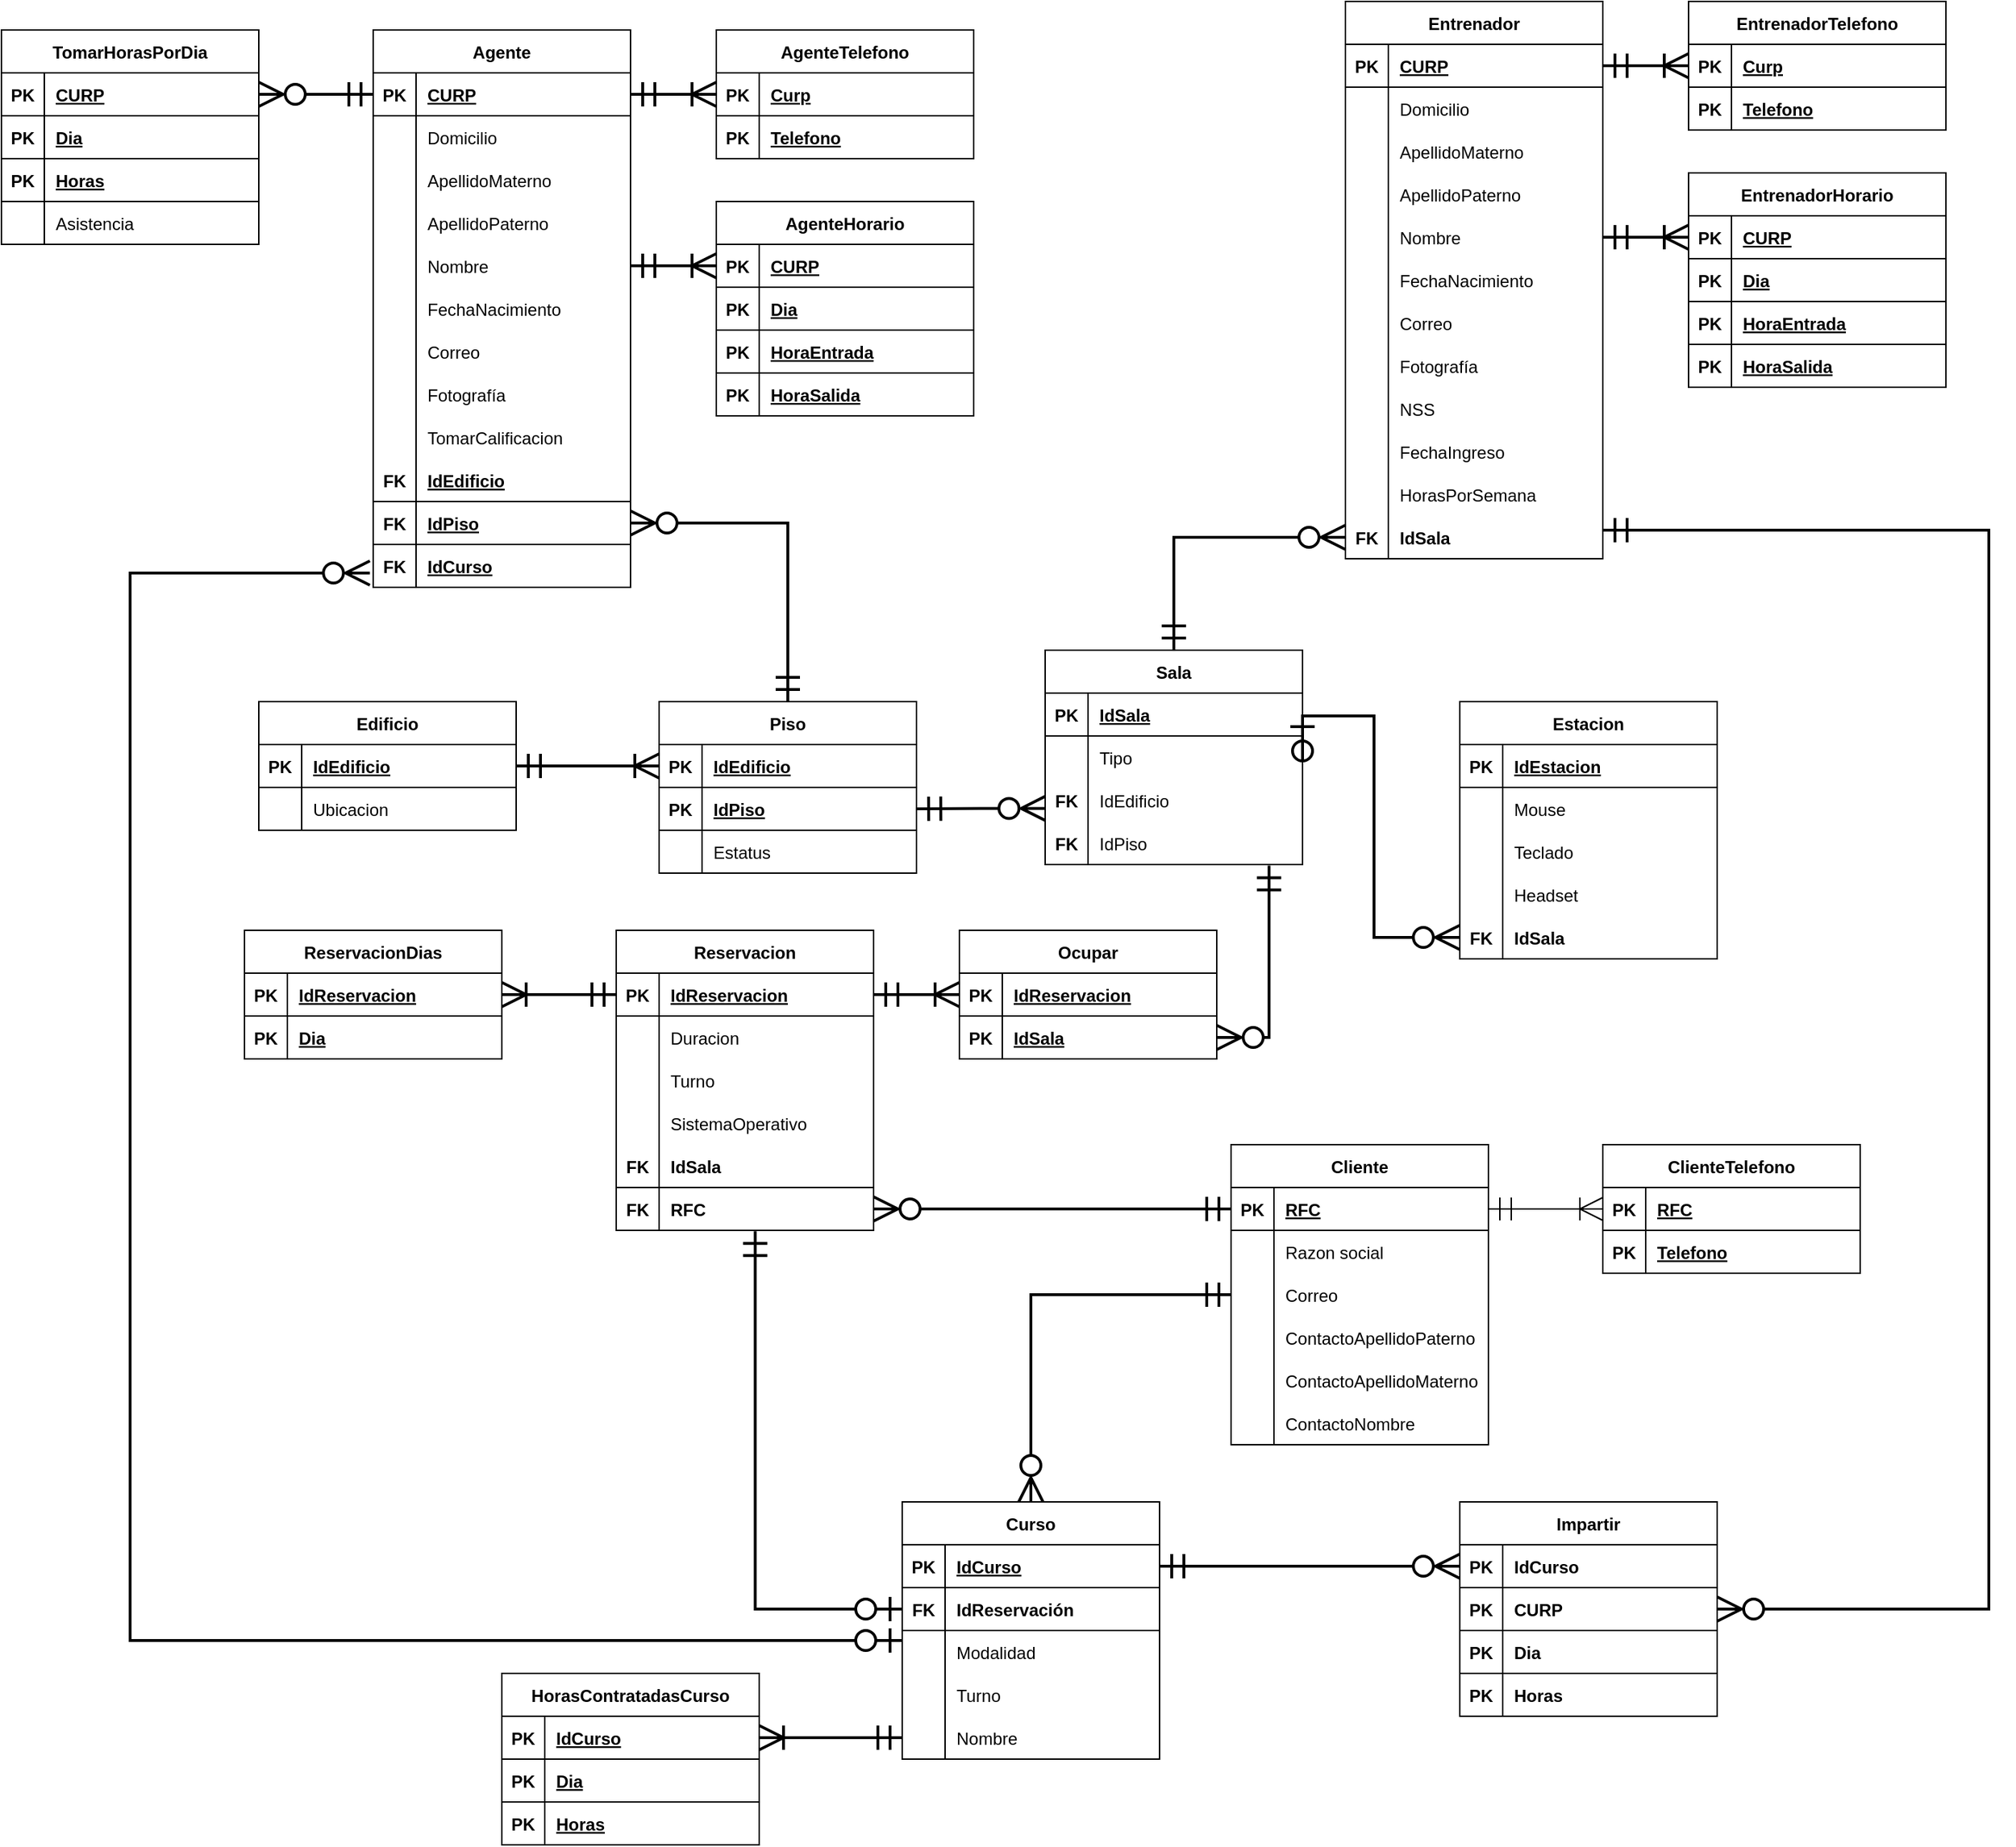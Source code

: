 <mxfile version="20.6.0" type="device"><diagram id="LudIR2IhTsLGvbG9blvZ" name="Page-1"><mxGraphModel dx="1206" dy="1805" grid="1" gridSize="10" guides="1" tooltips="1" connect="1" arrows="1" fold="1" page="1" pageScale="1" pageWidth="850" pageHeight="1100" math="0" shadow="0"><root><mxCell id="0"/><mxCell id="1" parent="0"/><mxCell id="GfSpRT_VGNrscmRDwMX7-1" value="Edificio" style="shape=table;startSize=30;container=1;collapsible=1;childLayout=tableLayout;fixedRows=1;rowLines=0;fontStyle=1;align=center;resizeLast=1;" parent="1" vertex="1"><mxGeometry x="280" y="40" width="180" height="90" as="geometry"/></mxCell><mxCell id="GfSpRT_VGNrscmRDwMX7-2" value="" style="shape=tableRow;horizontal=0;startSize=0;swimlaneHead=0;swimlaneBody=0;fillColor=none;collapsible=0;dropTarget=0;points=[[0,0.5],[1,0.5]];portConstraint=eastwest;top=0;left=0;right=0;bottom=1;" parent="GfSpRT_VGNrscmRDwMX7-1" vertex="1"><mxGeometry y="30" width="180" height="30" as="geometry"/></mxCell><mxCell id="GfSpRT_VGNrscmRDwMX7-3" value="PK" style="shape=partialRectangle;connectable=0;fillColor=none;top=0;left=0;bottom=0;right=0;fontStyle=1;overflow=hidden;" parent="GfSpRT_VGNrscmRDwMX7-2" vertex="1"><mxGeometry width="30" height="30" as="geometry"><mxRectangle width="30" height="30" as="alternateBounds"/></mxGeometry></mxCell><mxCell id="GfSpRT_VGNrscmRDwMX7-4" value="IdEdificio" style="shape=partialRectangle;connectable=0;fillColor=none;top=0;left=0;bottom=0;right=0;align=left;spacingLeft=6;fontStyle=5;overflow=hidden;" parent="GfSpRT_VGNrscmRDwMX7-2" vertex="1"><mxGeometry x="30" width="150" height="30" as="geometry"><mxRectangle width="150" height="30" as="alternateBounds"/></mxGeometry></mxCell><mxCell id="GfSpRT_VGNrscmRDwMX7-5" value="" style="shape=tableRow;horizontal=0;startSize=0;swimlaneHead=0;swimlaneBody=0;fillColor=none;collapsible=0;dropTarget=0;points=[[0,0.5],[1,0.5]];portConstraint=eastwest;top=0;left=0;right=0;bottom=0;" parent="GfSpRT_VGNrscmRDwMX7-1" vertex="1"><mxGeometry y="60" width="180" height="30" as="geometry"/></mxCell><mxCell id="GfSpRT_VGNrscmRDwMX7-6" value="" style="shape=partialRectangle;connectable=0;fillColor=none;top=0;left=0;bottom=0;right=0;editable=1;overflow=hidden;" parent="GfSpRT_VGNrscmRDwMX7-5" vertex="1"><mxGeometry width="30" height="30" as="geometry"><mxRectangle width="30" height="30" as="alternateBounds"/></mxGeometry></mxCell><mxCell id="GfSpRT_VGNrscmRDwMX7-7" value="Ubicacion" style="shape=partialRectangle;connectable=0;fillColor=none;top=0;left=0;bottom=0;right=0;align=left;spacingLeft=6;overflow=hidden;" parent="GfSpRT_VGNrscmRDwMX7-5" vertex="1"><mxGeometry x="30" width="150" height="30" as="geometry"><mxRectangle width="150" height="30" as="alternateBounds"/></mxGeometry></mxCell><mxCell id="GfSpRT_VGNrscmRDwMX7-14" value="Piso" style="shape=table;startSize=30;container=1;collapsible=1;childLayout=tableLayout;fixedRows=1;rowLines=0;fontStyle=1;align=center;resizeLast=1;" parent="1" vertex="1"><mxGeometry x="560" y="40" width="180" height="120" as="geometry"/></mxCell><mxCell id="GfSpRT_VGNrscmRDwMX7-15" value="" style="shape=tableRow;horizontal=0;startSize=0;swimlaneHead=0;swimlaneBody=0;fillColor=none;collapsible=0;dropTarget=0;points=[[0,0.5],[1,0.5]];portConstraint=eastwest;top=0;left=0;right=0;bottom=1;" parent="GfSpRT_VGNrscmRDwMX7-14" vertex="1"><mxGeometry y="30" width="180" height="30" as="geometry"/></mxCell><mxCell id="GfSpRT_VGNrscmRDwMX7-16" value="PK" style="shape=partialRectangle;connectable=0;fillColor=none;top=0;left=0;bottom=0;right=0;fontStyle=1;overflow=hidden;" parent="GfSpRT_VGNrscmRDwMX7-15" vertex="1"><mxGeometry width="30" height="30" as="geometry"><mxRectangle width="30" height="30" as="alternateBounds"/></mxGeometry></mxCell><mxCell id="GfSpRT_VGNrscmRDwMX7-17" value="IdEdificio" style="shape=partialRectangle;connectable=0;fillColor=none;top=0;left=0;bottom=0;right=0;align=left;spacingLeft=6;fontStyle=5;overflow=hidden;" parent="GfSpRT_VGNrscmRDwMX7-15" vertex="1"><mxGeometry x="30" width="150" height="30" as="geometry"><mxRectangle width="150" height="30" as="alternateBounds"/></mxGeometry></mxCell><mxCell id="GfSpRT_VGNrscmRDwMX7-21" value="" style="shape=tableRow;horizontal=0;startSize=0;swimlaneHead=0;swimlaneBody=0;fillColor=none;collapsible=0;dropTarget=0;points=[[0,0.5],[1,0.5]];portConstraint=eastwest;top=0;left=0;right=0;bottom=1;" parent="GfSpRT_VGNrscmRDwMX7-14" vertex="1"><mxGeometry y="60" width="180" height="30" as="geometry"/></mxCell><mxCell id="GfSpRT_VGNrscmRDwMX7-22" value="PK" style="shape=partialRectangle;connectable=0;fillColor=none;top=0;left=0;bottom=0;right=0;fontStyle=1;overflow=hidden;" parent="GfSpRT_VGNrscmRDwMX7-21" vertex="1"><mxGeometry width="30" height="30" as="geometry"><mxRectangle width="30" height="30" as="alternateBounds"/></mxGeometry></mxCell><mxCell id="GfSpRT_VGNrscmRDwMX7-23" value="IdPiso" style="shape=partialRectangle;connectable=0;fillColor=none;top=0;left=0;bottom=0;right=0;align=left;spacingLeft=6;fontStyle=5;overflow=hidden;" parent="GfSpRT_VGNrscmRDwMX7-21" vertex="1"><mxGeometry x="30" width="150" height="30" as="geometry"><mxRectangle width="150" height="30" as="alternateBounds"/></mxGeometry></mxCell><mxCell id="GfSpRT_VGNrscmRDwMX7-27" value="" style="shape=tableRow;horizontal=0;startSize=0;swimlaneHead=0;swimlaneBody=0;fillColor=none;collapsible=0;dropTarget=0;points=[[0,0.5],[1,0.5]];portConstraint=eastwest;top=0;left=0;right=0;bottom=0;" parent="GfSpRT_VGNrscmRDwMX7-14" vertex="1"><mxGeometry y="90" width="180" height="30" as="geometry"/></mxCell><mxCell id="GfSpRT_VGNrscmRDwMX7-28" value="" style="shape=partialRectangle;connectable=0;fillColor=none;top=0;left=0;bottom=0;right=0;editable=1;overflow=hidden;" parent="GfSpRT_VGNrscmRDwMX7-27" vertex="1"><mxGeometry width="30" height="30" as="geometry"><mxRectangle width="30" height="30" as="alternateBounds"/></mxGeometry></mxCell><mxCell id="GfSpRT_VGNrscmRDwMX7-29" value="Estatus" style="shape=partialRectangle;connectable=0;fillColor=none;top=0;left=0;bottom=0;right=0;align=left;spacingLeft=6;overflow=hidden;" parent="GfSpRT_VGNrscmRDwMX7-27" vertex="1"><mxGeometry x="30" width="150" height="30" as="geometry"><mxRectangle width="150" height="30" as="alternateBounds"/></mxGeometry></mxCell><mxCell id="GfSpRT_VGNrscmRDwMX7-30" style="edgeStyle=orthogonalEdgeStyle;rounded=0;orthogonalLoop=1;jettySize=auto;html=1;exitX=0;exitY=0.5;exitDx=0;exitDy=0;endArrow=ERmandOne;endFill=0;startArrow=ERoneToMany;startFill=0;endSize=14;startSize=14;strokeWidth=2;" parent="1" source="GfSpRT_VGNrscmRDwMX7-15" target="GfSpRT_VGNrscmRDwMX7-2" edge="1"><mxGeometry relative="1" as="geometry"/></mxCell><mxCell id="GfSpRT_VGNrscmRDwMX7-31" value="Sala" style="shape=table;startSize=30;container=1;collapsible=1;childLayout=tableLayout;fixedRows=1;rowLines=0;fontStyle=1;align=center;resizeLast=1;" parent="1" vertex="1"><mxGeometry x="830" y="4" width="180" height="150" as="geometry"/></mxCell><mxCell id="GfSpRT_VGNrscmRDwMX7-32" value="" style="shape=tableRow;horizontal=0;startSize=0;swimlaneHead=0;swimlaneBody=0;fillColor=none;collapsible=0;dropTarget=0;points=[[0,0.5],[1,0.5]];portConstraint=eastwest;top=0;left=0;right=0;bottom=1;" parent="GfSpRT_VGNrscmRDwMX7-31" vertex="1"><mxGeometry y="30" width="180" height="30" as="geometry"/></mxCell><mxCell id="GfSpRT_VGNrscmRDwMX7-33" value="PK" style="shape=partialRectangle;connectable=0;fillColor=none;top=0;left=0;bottom=0;right=0;fontStyle=1;overflow=hidden;" parent="GfSpRT_VGNrscmRDwMX7-32" vertex="1"><mxGeometry width="30" height="30" as="geometry"><mxRectangle width="30" height="30" as="alternateBounds"/></mxGeometry></mxCell><mxCell id="GfSpRT_VGNrscmRDwMX7-34" value="IdSala" style="shape=partialRectangle;connectable=0;fillColor=none;top=0;left=0;bottom=0;right=0;align=left;spacingLeft=6;fontStyle=5;overflow=hidden;" parent="GfSpRT_VGNrscmRDwMX7-32" vertex="1"><mxGeometry x="30" width="150" height="30" as="geometry"><mxRectangle width="150" height="30" as="alternateBounds"/></mxGeometry></mxCell><mxCell id="GfSpRT_VGNrscmRDwMX7-38" value="" style="shape=tableRow;horizontal=0;startSize=0;swimlaneHead=0;swimlaneBody=0;fillColor=none;collapsible=0;dropTarget=0;points=[[0,0.5],[1,0.5]];portConstraint=eastwest;top=0;left=0;right=0;bottom=0;" parent="GfSpRT_VGNrscmRDwMX7-31" vertex="1"><mxGeometry y="60" width="180" height="30" as="geometry"/></mxCell><mxCell id="GfSpRT_VGNrscmRDwMX7-39" value="" style="shape=partialRectangle;connectable=0;fillColor=none;top=0;left=0;bottom=0;right=0;editable=1;overflow=hidden;" parent="GfSpRT_VGNrscmRDwMX7-38" vertex="1"><mxGeometry width="30" height="30" as="geometry"><mxRectangle width="30" height="30" as="alternateBounds"/></mxGeometry></mxCell><mxCell id="GfSpRT_VGNrscmRDwMX7-40" value="Tipo" style="shape=partialRectangle;connectable=0;fillColor=none;top=0;left=0;bottom=0;right=0;align=left;spacingLeft=6;overflow=hidden;" parent="GfSpRT_VGNrscmRDwMX7-38" vertex="1"><mxGeometry x="30" width="150" height="30" as="geometry"><mxRectangle width="150" height="30" as="alternateBounds"/></mxGeometry></mxCell><mxCell id="lzTipzlMlA8L-UU45E3_-1" value="" style="shape=tableRow;horizontal=0;startSize=0;swimlaneHead=0;swimlaneBody=0;fillColor=none;collapsible=0;dropTarget=0;points=[[0,0.5],[1,0.5]];portConstraint=eastwest;top=0;left=0;right=0;bottom=0;" vertex="1" parent="GfSpRT_VGNrscmRDwMX7-31"><mxGeometry y="90" width="180" height="30" as="geometry"/></mxCell><mxCell id="lzTipzlMlA8L-UU45E3_-2" value="FK" style="shape=partialRectangle;connectable=0;fillColor=none;top=0;left=0;bottom=0;right=0;editable=1;overflow=hidden;fontStyle=1" vertex="1" parent="lzTipzlMlA8L-UU45E3_-1"><mxGeometry width="30" height="30" as="geometry"><mxRectangle width="30" height="30" as="alternateBounds"/></mxGeometry></mxCell><mxCell id="lzTipzlMlA8L-UU45E3_-3" value="IdEdificio" style="shape=partialRectangle;connectable=0;fillColor=none;top=0;left=0;bottom=0;right=0;align=left;spacingLeft=6;overflow=hidden;" vertex="1" parent="lzTipzlMlA8L-UU45E3_-1"><mxGeometry x="30" width="150" height="30" as="geometry"><mxRectangle width="150" height="30" as="alternateBounds"/></mxGeometry></mxCell><mxCell id="lzTipzlMlA8L-UU45E3_-4" value="" style="shape=tableRow;horizontal=0;startSize=0;swimlaneHead=0;swimlaneBody=0;fillColor=none;collapsible=0;dropTarget=0;points=[[0,0.5],[1,0.5]];portConstraint=eastwest;top=0;left=0;right=0;bottom=0;" vertex="1" parent="GfSpRT_VGNrscmRDwMX7-31"><mxGeometry y="120" width="180" height="30" as="geometry"/></mxCell><mxCell id="lzTipzlMlA8L-UU45E3_-5" value="FK" style="shape=partialRectangle;connectable=0;fillColor=none;top=0;left=0;bottom=0;right=0;editable=1;overflow=hidden;fontStyle=1" vertex="1" parent="lzTipzlMlA8L-UU45E3_-4"><mxGeometry width="30" height="30" as="geometry"><mxRectangle width="30" height="30" as="alternateBounds"/></mxGeometry></mxCell><mxCell id="lzTipzlMlA8L-UU45E3_-6" value="IdPiso" style="shape=partialRectangle;connectable=0;fillColor=none;top=0;left=0;bottom=0;right=0;align=left;spacingLeft=6;overflow=hidden;" vertex="1" parent="lzTipzlMlA8L-UU45E3_-4"><mxGeometry x="30" width="150" height="30" as="geometry"><mxRectangle width="150" height="30" as="alternateBounds"/></mxGeometry></mxCell><mxCell id="GfSpRT_VGNrscmRDwMX7-44" style="edgeStyle=orthogonalEdgeStyle;rounded=0;orthogonalLoop=1;jettySize=auto;html=1;exitX=0.001;exitY=0.69;exitDx=0;exitDy=0;entryX=1;entryY=0.5;entryDx=0;entryDy=0;startArrow=ERzeroToMany;startFill=0;endArrow=ERmandOne;endFill=0;startSize=14;endSize=14;strokeWidth=2;exitPerimeter=0;" parent="1" target="GfSpRT_VGNrscmRDwMX7-21" edge="1" source="lzTipzlMlA8L-UU45E3_-1"><mxGeometry relative="1" as="geometry"><mxPoint x="840" y="115.0" as="sourcePoint"/></mxGeometry></mxCell><mxCell id="GfSpRT_VGNrscmRDwMX7-46" value="Estacion" style="shape=table;startSize=30;container=1;collapsible=1;childLayout=tableLayout;fixedRows=1;rowLines=0;fontStyle=1;align=center;resizeLast=1;" parent="1" vertex="1"><mxGeometry x="1120" y="40" width="180" height="180" as="geometry"/></mxCell><mxCell id="GfSpRT_VGNrscmRDwMX7-47" value="" style="shape=tableRow;horizontal=0;startSize=0;swimlaneHead=0;swimlaneBody=0;fillColor=none;collapsible=0;dropTarget=0;points=[[0,0.5],[1,0.5]];portConstraint=eastwest;top=0;left=0;right=0;bottom=1;" parent="GfSpRT_VGNrscmRDwMX7-46" vertex="1"><mxGeometry y="30" width="180" height="30" as="geometry"/></mxCell><mxCell id="GfSpRT_VGNrscmRDwMX7-48" value="PK" style="shape=partialRectangle;connectable=0;fillColor=none;top=0;left=0;bottom=0;right=0;fontStyle=1;overflow=hidden;" parent="GfSpRT_VGNrscmRDwMX7-47" vertex="1"><mxGeometry width="30" height="30" as="geometry"><mxRectangle width="30" height="30" as="alternateBounds"/></mxGeometry></mxCell><mxCell id="GfSpRT_VGNrscmRDwMX7-49" value="IdEstacion" style="shape=partialRectangle;connectable=0;fillColor=none;top=0;left=0;bottom=0;right=0;align=left;spacingLeft=6;fontStyle=5;overflow=hidden;" parent="GfSpRT_VGNrscmRDwMX7-47" vertex="1"><mxGeometry x="30" width="150" height="30" as="geometry"><mxRectangle width="150" height="30" as="alternateBounds"/></mxGeometry></mxCell><mxCell id="GfSpRT_VGNrscmRDwMX7-56" value="" style="shape=tableRow;horizontal=0;startSize=0;swimlaneHead=0;swimlaneBody=0;fillColor=none;collapsible=0;dropTarget=0;points=[[0,0.5],[1,0.5]];portConstraint=eastwest;top=0;left=0;right=0;bottom=0;" parent="GfSpRT_VGNrscmRDwMX7-46" vertex="1"><mxGeometry y="60" width="180" height="30" as="geometry"/></mxCell><mxCell id="GfSpRT_VGNrscmRDwMX7-57" value="" style="shape=partialRectangle;connectable=0;fillColor=none;top=0;left=0;bottom=0;right=0;editable=1;overflow=hidden;" parent="GfSpRT_VGNrscmRDwMX7-56" vertex="1"><mxGeometry width="30" height="30" as="geometry"><mxRectangle width="30" height="30" as="alternateBounds"/></mxGeometry></mxCell><mxCell id="GfSpRT_VGNrscmRDwMX7-58" value="Mouse" style="shape=partialRectangle;connectable=0;fillColor=none;top=0;left=0;bottom=0;right=0;align=left;spacingLeft=6;overflow=hidden;" parent="GfSpRT_VGNrscmRDwMX7-56" vertex="1"><mxGeometry x="30" width="150" height="30" as="geometry"><mxRectangle width="150" height="30" as="alternateBounds"/></mxGeometry></mxCell><mxCell id="GfSpRT_VGNrscmRDwMX7-59" value="" style="shape=tableRow;horizontal=0;startSize=0;swimlaneHead=0;swimlaneBody=0;fillColor=none;collapsible=0;dropTarget=0;points=[[0,0.5],[1,0.5]];portConstraint=eastwest;top=0;left=0;right=0;bottom=0;" parent="GfSpRT_VGNrscmRDwMX7-46" vertex="1"><mxGeometry y="90" width="180" height="30" as="geometry"/></mxCell><mxCell id="GfSpRT_VGNrscmRDwMX7-60" value="" style="shape=partialRectangle;connectable=0;fillColor=none;top=0;left=0;bottom=0;right=0;editable=1;overflow=hidden;" parent="GfSpRT_VGNrscmRDwMX7-59" vertex="1"><mxGeometry width="30" height="30" as="geometry"><mxRectangle width="30" height="30" as="alternateBounds"/></mxGeometry></mxCell><mxCell id="GfSpRT_VGNrscmRDwMX7-61" value="Teclado" style="shape=partialRectangle;connectable=0;fillColor=none;top=0;left=0;bottom=0;right=0;align=left;spacingLeft=6;overflow=hidden;" parent="GfSpRT_VGNrscmRDwMX7-59" vertex="1"><mxGeometry x="30" width="150" height="30" as="geometry"><mxRectangle width="150" height="30" as="alternateBounds"/></mxGeometry></mxCell><mxCell id="GfSpRT_VGNrscmRDwMX7-62" value="" style="shape=tableRow;horizontal=0;startSize=0;swimlaneHead=0;swimlaneBody=0;fillColor=none;collapsible=0;dropTarget=0;points=[[0,0.5],[1,0.5]];portConstraint=eastwest;top=0;left=0;right=0;bottom=0;" parent="GfSpRT_VGNrscmRDwMX7-46" vertex="1"><mxGeometry y="120" width="180" height="30" as="geometry"/></mxCell><mxCell id="GfSpRT_VGNrscmRDwMX7-63" value="" style="shape=partialRectangle;connectable=0;fillColor=none;top=0;left=0;bottom=0;right=0;editable=1;overflow=hidden;" parent="GfSpRT_VGNrscmRDwMX7-62" vertex="1"><mxGeometry width="30" height="30" as="geometry"><mxRectangle width="30" height="30" as="alternateBounds"/></mxGeometry></mxCell><mxCell id="GfSpRT_VGNrscmRDwMX7-64" value="Headset" style="shape=partialRectangle;connectable=0;fillColor=none;top=0;left=0;bottom=0;right=0;align=left;spacingLeft=6;overflow=hidden;" parent="GfSpRT_VGNrscmRDwMX7-62" vertex="1"><mxGeometry x="30" width="150" height="30" as="geometry"><mxRectangle width="150" height="30" as="alternateBounds"/></mxGeometry></mxCell><mxCell id="GfSpRT_VGNrscmRDwMX7-65" value="" style="shape=tableRow;horizontal=0;startSize=0;swimlaneHead=0;swimlaneBody=0;fillColor=none;collapsible=0;dropTarget=0;points=[[0,0.5],[1,0.5]];portConstraint=eastwest;top=0;left=0;right=0;bottom=1;" parent="GfSpRT_VGNrscmRDwMX7-46" vertex="1"><mxGeometry y="150" width="180" height="30" as="geometry"/></mxCell><mxCell id="GfSpRT_VGNrscmRDwMX7-66" value="FK" style="shape=partialRectangle;connectable=0;fillColor=none;top=0;left=0;bottom=0;right=0;fontStyle=1;overflow=hidden;" parent="GfSpRT_VGNrscmRDwMX7-65" vertex="1"><mxGeometry width="30" height="30" as="geometry"><mxRectangle width="30" height="30" as="alternateBounds"/></mxGeometry></mxCell><mxCell id="GfSpRT_VGNrscmRDwMX7-67" value="IdSala" style="shape=partialRectangle;connectable=0;fillColor=none;top=0;left=0;bottom=0;right=0;align=left;spacingLeft=6;fontStyle=1;overflow=hidden;" parent="GfSpRT_VGNrscmRDwMX7-65" vertex="1"><mxGeometry x="30" width="150" height="30" as="geometry"><mxRectangle width="150" height="30" as="alternateBounds"/></mxGeometry></mxCell><mxCell id="GfSpRT_VGNrscmRDwMX7-68" style="edgeStyle=orthogonalEdgeStyle;rounded=0;orthogonalLoop=1;jettySize=auto;html=1;exitX=0;exitY=0.5;exitDx=0;exitDy=0;startArrow=ERzeroToMany;startFill=0;endArrow=ERzeroToOne;endFill=0;startSize=14;endSize=14;entryX=1;entryY=0.5;entryDx=0;entryDy=0;strokeWidth=2;" parent="1" source="GfSpRT_VGNrscmRDwMX7-65" target="GfSpRT_VGNrscmRDwMX7-32" edge="1"><mxGeometry relative="1" as="geometry"><mxPoint x="1030" y="120" as="targetPoint"/><Array as="points"><mxPoint x="1060" y="205"/><mxPoint x="1060" y="50"/><mxPoint x="1010" y="50"/></Array></mxGeometry></mxCell><mxCell id="GfSpRT_VGNrscmRDwMX7-84" value="Cliente" style="shape=table;startSize=30;container=1;collapsible=1;childLayout=tableLayout;fixedRows=1;rowLines=0;fontStyle=1;align=center;resizeLast=1;" parent="1" vertex="1"><mxGeometry x="960" y="350" width="180" height="210" as="geometry"/></mxCell><mxCell id="GfSpRT_VGNrscmRDwMX7-85" value="" style="shape=tableRow;horizontal=0;startSize=0;swimlaneHead=0;swimlaneBody=0;fillColor=none;collapsible=0;dropTarget=0;points=[[0,0.5],[1,0.5]];portConstraint=eastwest;top=0;left=0;right=0;bottom=1;" parent="GfSpRT_VGNrscmRDwMX7-84" vertex="1"><mxGeometry y="30" width="180" height="30" as="geometry"/></mxCell><mxCell id="GfSpRT_VGNrscmRDwMX7-86" value="PK" style="shape=partialRectangle;connectable=0;fillColor=none;top=0;left=0;bottom=0;right=0;fontStyle=1;overflow=hidden;" parent="GfSpRT_VGNrscmRDwMX7-85" vertex="1"><mxGeometry width="30" height="30" as="geometry"><mxRectangle width="30" height="30" as="alternateBounds"/></mxGeometry></mxCell><mxCell id="GfSpRT_VGNrscmRDwMX7-87" value="RFC" style="shape=partialRectangle;connectable=0;fillColor=none;top=0;left=0;bottom=0;right=0;align=left;spacingLeft=6;fontStyle=5;overflow=hidden;" parent="GfSpRT_VGNrscmRDwMX7-85" vertex="1"><mxGeometry x="30" width="150" height="30" as="geometry"><mxRectangle width="150" height="30" as="alternateBounds"/></mxGeometry></mxCell><mxCell id="GfSpRT_VGNrscmRDwMX7-88" value="" style="shape=tableRow;horizontal=0;startSize=0;swimlaneHead=0;swimlaneBody=0;fillColor=none;collapsible=0;dropTarget=0;points=[[0,0.5],[1,0.5]];portConstraint=eastwest;top=0;left=0;right=0;bottom=0;" parent="GfSpRT_VGNrscmRDwMX7-84" vertex="1"><mxGeometry y="60" width="180" height="30" as="geometry"/></mxCell><mxCell id="GfSpRT_VGNrscmRDwMX7-89" value="" style="shape=partialRectangle;connectable=0;fillColor=none;top=0;left=0;bottom=0;right=0;editable=1;overflow=hidden;" parent="GfSpRT_VGNrscmRDwMX7-88" vertex="1"><mxGeometry width="30" height="30" as="geometry"><mxRectangle width="30" height="30" as="alternateBounds"/></mxGeometry></mxCell><mxCell id="GfSpRT_VGNrscmRDwMX7-90" value="Razon social" style="shape=partialRectangle;connectable=0;fillColor=none;top=0;left=0;bottom=0;right=0;align=left;spacingLeft=6;overflow=hidden;" parent="GfSpRT_VGNrscmRDwMX7-88" vertex="1"><mxGeometry x="30" width="150" height="30" as="geometry"><mxRectangle width="150" height="30" as="alternateBounds"/></mxGeometry></mxCell><mxCell id="GfSpRT_VGNrscmRDwMX7-91" value="" style="shape=tableRow;horizontal=0;startSize=0;swimlaneHead=0;swimlaneBody=0;fillColor=none;collapsible=0;dropTarget=0;points=[[0,0.5],[1,0.5]];portConstraint=eastwest;top=0;left=0;right=0;bottom=0;" parent="GfSpRT_VGNrscmRDwMX7-84" vertex="1"><mxGeometry y="90" width="180" height="30" as="geometry"/></mxCell><mxCell id="GfSpRT_VGNrscmRDwMX7-92" value="" style="shape=partialRectangle;connectable=0;fillColor=none;top=0;left=0;bottom=0;right=0;editable=1;overflow=hidden;" parent="GfSpRT_VGNrscmRDwMX7-91" vertex="1"><mxGeometry width="30" height="30" as="geometry"><mxRectangle width="30" height="30" as="alternateBounds"/></mxGeometry></mxCell><mxCell id="GfSpRT_VGNrscmRDwMX7-93" value="Correo" style="shape=partialRectangle;connectable=0;fillColor=none;top=0;left=0;bottom=0;right=0;align=left;spacingLeft=6;overflow=hidden;" parent="GfSpRT_VGNrscmRDwMX7-91" vertex="1"><mxGeometry x="30" width="150" height="30" as="geometry"><mxRectangle width="150" height="30" as="alternateBounds"/></mxGeometry></mxCell><mxCell id="GfSpRT_VGNrscmRDwMX7-94" value="" style="shape=tableRow;horizontal=0;startSize=0;swimlaneHead=0;swimlaneBody=0;fillColor=none;collapsible=0;dropTarget=0;points=[[0,0.5],[1,0.5]];portConstraint=eastwest;top=0;left=0;right=0;bottom=0;" parent="GfSpRT_VGNrscmRDwMX7-84" vertex="1"><mxGeometry y="120" width="180" height="30" as="geometry"/></mxCell><mxCell id="GfSpRT_VGNrscmRDwMX7-95" value="" style="shape=partialRectangle;connectable=0;fillColor=none;top=0;left=0;bottom=0;right=0;editable=1;overflow=hidden;" parent="GfSpRT_VGNrscmRDwMX7-94" vertex="1"><mxGeometry width="30" height="30" as="geometry"><mxRectangle width="30" height="30" as="alternateBounds"/></mxGeometry></mxCell><mxCell id="GfSpRT_VGNrscmRDwMX7-96" value="ContactoApellidoPaterno" style="shape=partialRectangle;connectable=0;fillColor=none;top=0;left=0;bottom=0;right=0;align=left;spacingLeft=6;overflow=hidden;" parent="GfSpRT_VGNrscmRDwMX7-94" vertex="1"><mxGeometry x="30" width="150" height="30" as="geometry"><mxRectangle width="150" height="30" as="alternateBounds"/></mxGeometry></mxCell><mxCell id="GfSpRT_VGNrscmRDwMX7-100" value="" style="shape=tableRow;horizontal=0;startSize=0;swimlaneHead=0;swimlaneBody=0;fillColor=none;collapsible=0;dropTarget=0;points=[[0,0.5],[1,0.5]];portConstraint=eastwest;top=0;left=0;right=0;bottom=0;" parent="GfSpRT_VGNrscmRDwMX7-84" vertex="1"><mxGeometry y="150" width="180" height="30" as="geometry"/></mxCell><mxCell id="GfSpRT_VGNrscmRDwMX7-101" value="" style="shape=partialRectangle;connectable=0;fillColor=none;top=0;left=0;bottom=0;right=0;editable=1;overflow=hidden;" parent="GfSpRT_VGNrscmRDwMX7-100" vertex="1"><mxGeometry width="30" height="30" as="geometry"><mxRectangle width="30" height="30" as="alternateBounds"/></mxGeometry></mxCell><mxCell id="GfSpRT_VGNrscmRDwMX7-102" value="ContactoApellidoMaterno" style="shape=partialRectangle;connectable=0;fillColor=none;top=0;left=0;bottom=0;right=0;align=left;spacingLeft=6;overflow=hidden;" parent="GfSpRT_VGNrscmRDwMX7-100" vertex="1"><mxGeometry x="30" width="150" height="30" as="geometry"><mxRectangle width="150" height="30" as="alternateBounds"/></mxGeometry></mxCell><mxCell id="GfSpRT_VGNrscmRDwMX7-103" value="" style="shape=tableRow;horizontal=0;startSize=0;swimlaneHead=0;swimlaneBody=0;fillColor=none;collapsible=0;dropTarget=0;points=[[0,0.5],[1,0.5]];portConstraint=eastwest;top=0;left=0;right=0;bottom=0;" parent="GfSpRT_VGNrscmRDwMX7-84" vertex="1"><mxGeometry y="180" width="180" height="30" as="geometry"/></mxCell><mxCell id="GfSpRT_VGNrscmRDwMX7-104" value="" style="shape=partialRectangle;connectable=0;fillColor=none;top=0;left=0;bottom=0;right=0;editable=1;overflow=hidden;" parent="GfSpRT_VGNrscmRDwMX7-103" vertex="1"><mxGeometry width="30" height="30" as="geometry"><mxRectangle width="30" height="30" as="alternateBounds"/></mxGeometry></mxCell><mxCell id="GfSpRT_VGNrscmRDwMX7-105" value="ContactoNombre" style="shape=partialRectangle;connectable=0;fillColor=none;top=0;left=0;bottom=0;right=0;align=left;spacingLeft=6;overflow=hidden;" parent="GfSpRT_VGNrscmRDwMX7-103" vertex="1"><mxGeometry x="30" width="150" height="30" as="geometry"><mxRectangle width="150" height="30" as="alternateBounds"/></mxGeometry></mxCell><mxCell id="GfSpRT_VGNrscmRDwMX7-106" value="ClienteTelefono" style="shape=table;startSize=30;container=1;collapsible=1;childLayout=tableLayout;fixedRows=1;rowLines=0;fontStyle=1;align=center;resizeLast=1;" parent="1" vertex="1"><mxGeometry x="1220" y="350" width="180" height="90" as="geometry"/></mxCell><mxCell id="GfSpRT_VGNrscmRDwMX7-107" value="" style="shape=tableRow;horizontal=0;startSize=0;swimlaneHead=0;swimlaneBody=0;fillColor=none;collapsible=0;dropTarget=0;points=[[0,0.5],[1,0.5]];portConstraint=eastwest;top=0;left=0;right=0;bottom=1;" parent="GfSpRT_VGNrscmRDwMX7-106" vertex="1"><mxGeometry y="30" width="180" height="30" as="geometry"/></mxCell><mxCell id="GfSpRT_VGNrscmRDwMX7-108" value="PK" style="shape=partialRectangle;connectable=0;fillColor=none;top=0;left=0;bottom=0;right=0;fontStyle=1;overflow=hidden;" parent="GfSpRT_VGNrscmRDwMX7-107" vertex="1"><mxGeometry width="30" height="30" as="geometry"><mxRectangle width="30" height="30" as="alternateBounds"/></mxGeometry></mxCell><mxCell id="GfSpRT_VGNrscmRDwMX7-109" value="RFC" style="shape=partialRectangle;connectable=0;fillColor=none;top=0;left=0;bottom=0;right=0;align=left;spacingLeft=6;fontStyle=5;overflow=hidden;" parent="GfSpRT_VGNrscmRDwMX7-107" vertex="1"><mxGeometry x="30" width="150" height="30" as="geometry"><mxRectangle width="150" height="30" as="alternateBounds"/></mxGeometry></mxCell><mxCell id="GfSpRT_VGNrscmRDwMX7-125" value="" style="shape=tableRow;horizontal=0;startSize=0;swimlaneHead=0;swimlaneBody=0;fillColor=none;collapsible=0;dropTarget=0;points=[[0,0.5],[1,0.5]];portConstraint=eastwest;top=0;left=0;right=0;bottom=1;" parent="GfSpRT_VGNrscmRDwMX7-106" vertex="1"><mxGeometry y="60" width="180" height="30" as="geometry"/></mxCell><mxCell id="GfSpRT_VGNrscmRDwMX7-126" value="PK" style="shape=partialRectangle;connectable=0;fillColor=none;top=0;left=0;bottom=0;right=0;fontStyle=1;overflow=hidden;" parent="GfSpRT_VGNrscmRDwMX7-125" vertex="1"><mxGeometry width="30" height="30" as="geometry"><mxRectangle width="30" height="30" as="alternateBounds"/></mxGeometry></mxCell><mxCell id="GfSpRT_VGNrscmRDwMX7-127" value="Telefono" style="shape=partialRectangle;connectable=0;fillColor=none;top=0;left=0;bottom=0;right=0;align=left;spacingLeft=6;fontStyle=5;overflow=hidden;" parent="GfSpRT_VGNrscmRDwMX7-125" vertex="1"><mxGeometry x="30" width="150" height="30" as="geometry"><mxRectangle width="150" height="30" as="alternateBounds"/></mxGeometry></mxCell><mxCell id="GfSpRT_VGNrscmRDwMX7-128" style="edgeStyle=orthogonalEdgeStyle;rounded=0;orthogonalLoop=1;jettySize=auto;html=1;exitX=0;exitY=0.5;exitDx=0;exitDy=0;startArrow=ERoneToMany;startFill=0;endArrow=ERmandOne;endFill=0;startSize=14;endSize=14;" parent="1" source="GfSpRT_VGNrscmRDwMX7-107" target="GfSpRT_VGNrscmRDwMX7-85" edge="1"><mxGeometry relative="1" as="geometry"/></mxCell><mxCell id="GfSpRT_VGNrscmRDwMX7-129" value="Curso" style="shape=table;startSize=30;container=1;collapsible=1;childLayout=tableLayout;fixedRows=1;rowLines=0;fontStyle=1;align=center;resizeLast=1;" parent="1" vertex="1"><mxGeometry x="730" y="600" width="180" height="180" as="geometry"/></mxCell><mxCell id="GfSpRT_VGNrscmRDwMX7-130" value="" style="shape=tableRow;horizontal=0;startSize=0;swimlaneHead=0;swimlaneBody=0;fillColor=none;collapsible=0;dropTarget=0;points=[[0,0.5],[1,0.5]];portConstraint=eastwest;top=0;left=0;right=0;bottom=1;" parent="GfSpRT_VGNrscmRDwMX7-129" vertex="1"><mxGeometry y="30" width="180" height="30" as="geometry"/></mxCell><mxCell id="GfSpRT_VGNrscmRDwMX7-131" value="PK" style="shape=partialRectangle;connectable=0;fillColor=none;top=0;left=0;bottom=0;right=0;fontStyle=1;overflow=hidden;" parent="GfSpRT_VGNrscmRDwMX7-130" vertex="1"><mxGeometry width="30" height="30" as="geometry"><mxRectangle width="30" height="30" as="alternateBounds"/></mxGeometry></mxCell><mxCell id="GfSpRT_VGNrscmRDwMX7-132" value="IdCurso" style="shape=partialRectangle;connectable=0;fillColor=none;top=0;left=0;bottom=0;right=0;align=left;spacingLeft=6;fontStyle=5;overflow=hidden;" parent="GfSpRT_VGNrscmRDwMX7-130" vertex="1"><mxGeometry x="30" width="150" height="30" as="geometry"><mxRectangle width="150" height="30" as="alternateBounds"/></mxGeometry></mxCell><mxCell id="PQbqWF8-Rycp2487MPfV-37" value="" style="shape=tableRow;horizontal=0;startSize=0;swimlaneHead=0;swimlaneBody=0;fillColor=none;collapsible=0;dropTarget=0;points=[[0,0.5],[1,0.5]];portConstraint=eastwest;top=0;left=0;right=0;bottom=1;" parent="GfSpRT_VGNrscmRDwMX7-129" vertex="1"><mxGeometry y="60" width="180" height="30" as="geometry"/></mxCell><mxCell id="PQbqWF8-Rycp2487MPfV-38" value="FK" style="shape=partialRectangle;connectable=0;fillColor=none;top=0;left=0;bottom=0;right=0;fontStyle=1;overflow=hidden;" parent="PQbqWF8-Rycp2487MPfV-37" vertex="1"><mxGeometry width="30" height="30" as="geometry"><mxRectangle width="30" height="30" as="alternateBounds"/></mxGeometry></mxCell><mxCell id="PQbqWF8-Rycp2487MPfV-39" value="IdReservación" style="shape=partialRectangle;connectable=0;fillColor=none;top=0;left=0;bottom=0;right=0;align=left;spacingLeft=6;fontStyle=1;overflow=hidden;" parent="PQbqWF8-Rycp2487MPfV-37" vertex="1"><mxGeometry x="30" width="150" height="30" as="geometry"><mxRectangle width="150" height="30" as="alternateBounds"/></mxGeometry></mxCell><mxCell id="GfSpRT_VGNrscmRDwMX7-133" value="" style="shape=tableRow;horizontal=0;startSize=0;swimlaneHead=0;swimlaneBody=0;fillColor=none;collapsible=0;dropTarget=0;points=[[0,0.5],[1,0.5]];portConstraint=eastwest;top=0;left=0;right=0;bottom=0;" parent="GfSpRT_VGNrscmRDwMX7-129" vertex="1"><mxGeometry y="90" width="180" height="30" as="geometry"/></mxCell><mxCell id="GfSpRT_VGNrscmRDwMX7-134" value="" style="shape=partialRectangle;connectable=0;fillColor=none;top=0;left=0;bottom=0;right=0;editable=1;overflow=hidden;" parent="GfSpRT_VGNrscmRDwMX7-133" vertex="1"><mxGeometry width="30" height="30" as="geometry"><mxRectangle width="30" height="30" as="alternateBounds"/></mxGeometry></mxCell><mxCell id="GfSpRT_VGNrscmRDwMX7-135" value="Modalidad" style="shape=partialRectangle;connectable=0;fillColor=none;top=0;left=0;bottom=0;right=0;align=left;spacingLeft=6;overflow=hidden;" parent="GfSpRT_VGNrscmRDwMX7-133" vertex="1"><mxGeometry x="30" width="150" height="30" as="geometry"><mxRectangle width="150" height="30" as="alternateBounds"/></mxGeometry></mxCell><mxCell id="GfSpRT_VGNrscmRDwMX7-136" value="" style="shape=tableRow;horizontal=0;startSize=0;swimlaneHead=0;swimlaneBody=0;fillColor=none;collapsible=0;dropTarget=0;points=[[0,0.5],[1,0.5]];portConstraint=eastwest;top=0;left=0;right=0;bottom=0;" parent="GfSpRT_VGNrscmRDwMX7-129" vertex="1"><mxGeometry y="120" width="180" height="30" as="geometry"/></mxCell><mxCell id="GfSpRT_VGNrscmRDwMX7-137" value="" style="shape=partialRectangle;connectable=0;fillColor=none;top=0;left=0;bottom=0;right=0;editable=1;overflow=hidden;" parent="GfSpRT_VGNrscmRDwMX7-136" vertex="1"><mxGeometry width="30" height="30" as="geometry"><mxRectangle width="30" height="30" as="alternateBounds"/></mxGeometry></mxCell><mxCell id="GfSpRT_VGNrscmRDwMX7-138" value="Turno" style="shape=partialRectangle;connectable=0;fillColor=none;top=0;left=0;bottom=0;right=0;align=left;spacingLeft=6;overflow=hidden;" parent="GfSpRT_VGNrscmRDwMX7-136" vertex="1"><mxGeometry x="30" width="150" height="30" as="geometry"><mxRectangle width="150" height="30" as="alternateBounds"/></mxGeometry></mxCell><mxCell id="GfSpRT_VGNrscmRDwMX7-139" value="" style="shape=tableRow;horizontal=0;startSize=0;swimlaneHead=0;swimlaneBody=0;fillColor=none;collapsible=0;dropTarget=0;points=[[0,0.5],[1,0.5]];portConstraint=eastwest;top=0;left=0;right=0;bottom=0;" parent="GfSpRT_VGNrscmRDwMX7-129" vertex="1"><mxGeometry y="150" width="180" height="30" as="geometry"/></mxCell><mxCell id="GfSpRT_VGNrscmRDwMX7-140" value="" style="shape=partialRectangle;connectable=0;fillColor=none;top=0;left=0;bottom=0;right=0;editable=1;overflow=hidden;" parent="GfSpRT_VGNrscmRDwMX7-139" vertex="1"><mxGeometry width="30" height="30" as="geometry"><mxRectangle width="30" height="30" as="alternateBounds"/></mxGeometry></mxCell><mxCell id="GfSpRT_VGNrscmRDwMX7-141" value="Nombre" style="shape=partialRectangle;connectable=0;fillColor=none;top=0;left=0;bottom=0;right=0;align=left;spacingLeft=6;overflow=hidden;" parent="GfSpRT_VGNrscmRDwMX7-139" vertex="1"><mxGeometry x="30" width="150" height="30" as="geometry"><mxRectangle width="150" height="30" as="alternateBounds"/></mxGeometry></mxCell><mxCell id="GfSpRT_VGNrscmRDwMX7-148" value="Agente" style="shape=table;startSize=30;container=1;collapsible=1;childLayout=tableLayout;fixedRows=1;rowLines=0;fontStyle=1;align=center;resizeLast=1;" parent="1" vertex="1"><mxGeometry x="360" y="-430" width="180" height="390" as="geometry"/></mxCell><mxCell id="GfSpRT_VGNrscmRDwMX7-149" value="" style="shape=tableRow;horizontal=0;startSize=0;swimlaneHead=0;swimlaneBody=0;fillColor=none;collapsible=0;dropTarget=0;points=[[0,0.5],[1,0.5]];portConstraint=eastwest;top=0;left=0;right=0;bottom=1;" parent="GfSpRT_VGNrscmRDwMX7-148" vertex="1"><mxGeometry y="30" width="180" height="30" as="geometry"/></mxCell><mxCell id="GfSpRT_VGNrscmRDwMX7-150" value="PK" style="shape=partialRectangle;connectable=0;fillColor=none;top=0;left=0;bottom=0;right=0;fontStyle=1;overflow=hidden;" parent="GfSpRT_VGNrscmRDwMX7-149" vertex="1"><mxGeometry width="30" height="30" as="geometry"><mxRectangle width="30" height="30" as="alternateBounds"/></mxGeometry></mxCell><mxCell id="GfSpRT_VGNrscmRDwMX7-151" value="CURP" style="shape=partialRectangle;connectable=0;fillColor=none;top=0;left=0;bottom=0;right=0;align=left;spacingLeft=6;fontStyle=5;overflow=hidden;" parent="GfSpRT_VGNrscmRDwMX7-149" vertex="1"><mxGeometry x="30" width="150" height="30" as="geometry"><mxRectangle width="150" height="30" as="alternateBounds"/></mxGeometry></mxCell><mxCell id="GfSpRT_VGNrscmRDwMX7-152" value="" style="shape=tableRow;horizontal=0;startSize=0;swimlaneHead=0;swimlaneBody=0;fillColor=none;collapsible=0;dropTarget=0;points=[[0,0.5],[1,0.5]];portConstraint=eastwest;top=0;left=0;right=0;bottom=0;" parent="GfSpRT_VGNrscmRDwMX7-148" vertex="1"><mxGeometry y="60" width="180" height="30" as="geometry"/></mxCell><mxCell id="GfSpRT_VGNrscmRDwMX7-153" value="" style="shape=partialRectangle;connectable=0;fillColor=none;top=0;left=0;bottom=0;right=0;editable=1;overflow=hidden;" parent="GfSpRT_VGNrscmRDwMX7-152" vertex="1"><mxGeometry width="30" height="30" as="geometry"><mxRectangle width="30" height="30" as="alternateBounds"/></mxGeometry></mxCell><mxCell id="GfSpRT_VGNrscmRDwMX7-154" value="Domicilio" style="shape=partialRectangle;connectable=0;fillColor=none;top=0;left=0;bottom=0;right=0;align=left;spacingLeft=6;overflow=hidden;" parent="GfSpRT_VGNrscmRDwMX7-152" vertex="1"><mxGeometry x="30" width="150" height="30" as="geometry"><mxRectangle width="150" height="30" as="alternateBounds"/></mxGeometry></mxCell><mxCell id="GfSpRT_VGNrscmRDwMX7-155" value="" style="shape=tableRow;horizontal=0;startSize=0;swimlaneHead=0;swimlaneBody=0;fillColor=none;collapsible=0;dropTarget=0;points=[[0,0.5],[1,0.5]];portConstraint=eastwest;top=0;left=0;right=0;bottom=0;" parent="GfSpRT_VGNrscmRDwMX7-148" vertex="1"><mxGeometry y="90" width="180" height="30" as="geometry"/></mxCell><mxCell id="GfSpRT_VGNrscmRDwMX7-156" value="" style="shape=partialRectangle;connectable=0;fillColor=none;top=0;left=0;bottom=0;right=0;editable=1;overflow=hidden;" parent="GfSpRT_VGNrscmRDwMX7-155" vertex="1"><mxGeometry width="30" height="30" as="geometry"><mxRectangle width="30" height="30" as="alternateBounds"/></mxGeometry></mxCell><mxCell id="GfSpRT_VGNrscmRDwMX7-157" value="ApellidoMaterno" style="shape=partialRectangle;connectable=0;fillColor=none;top=0;left=0;bottom=0;right=0;align=left;spacingLeft=6;overflow=hidden;" parent="GfSpRT_VGNrscmRDwMX7-155" vertex="1"><mxGeometry x="30" width="150" height="30" as="geometry"><mxRectangle width="150" height="30" as="alternateBounds"/></mxGeometry></mxCell><mxCell id="GfSpRT_VGNrscmRDwMX7-158" value="" style="shape=tableRow;horizontal=0;startSize=0;swimlaneHead=0;swimlaneBody=0;fillColor=none;collapsible=0;dropTarget=0;points=[[0,0.5],[1,0.5]];portConstraint=eastwest;top=0;left=0;right=0;bottom=0;" parent="GfSpRT_VGNrscmRDwMX7-148" vertex="1"><mxGeometry y="120" width="180" height="30" as="geometry"/></mxCell><mxCell id="GfSpRT_VGNrscmRDwMX7-159" value="" style="shape=partialRectangle;connectable=0;fillColor=none;top=0;left=0;bottom=0;right=0;editable=1;overflow=hidden;" parent="GfSpRT_VGNrscmRDwMX7-158" vertex="1"><mxGeometry width="30" height="30" as="geometry"><mxRectangle width="30" height="30" as="alternateBounds"/></mxGeometry></mxCell><mxCell id="GfSpRT_VGNrscmRDwMX7-160" value="ApellidoPaterno" style="shape=partialRectangle;connectable=0;fillColor=none;top=0;left=0;bottom=0;right=0;align=left;spacingLeft=6;overflow=hidden;" parent="GfSpRT_VGNrscmRDwMX7-158" vertex="1"><mxGeometry x="30" width="150" height="30" as="geometry"><mxRectangle width="150" height="30" as="alternateBounds"/></mxGeometry></mxCell><mxCell id="GfSpRT_VGNrscmRDwMX7-161" value="" style="shape=tableRow;horizontal=0;startSize=0;swimlaneHead=0;swimlaneBody=0;fillColor=none;collapsible=0;dropTarget=0;points=[[0,0.5],[1,0.5]];portConstraint=eastwest;top=0;left=0;right=0;bottom=0;" parent="GfSpRT_VGNrscmRDwMX7-148" vertex="1"><mxGeometry y="150" width="180" height="30" as="geometry"/></mxCell><mxCell id="GfSpRT_VGNrscmRDwMX7-162" value="" style="shape=partialRectangle;connectable=0;fillColor=none;top=0;left=0;bottom=0;right=0;editable=1;overflow=hidden;" parent="GfSpRT_VGNrscmRDwMX7-161" vertex="1"><mxGeometry width="30" height="30" as="geometry"><mxRectangle width="30" height="30" as="alternateBounds"/></mxGeometry></mxCell><mxCell id="GfSpRT_VGNrscmRDwMX7-163" value="Nombre" style="shape=partialRectangle;connectable=0;fillColor=none;top=0;left=0;bottom=0;right=0;align=left;spacingLeft=6;overflow=hidden;" parent="GfSpRT_VGNrscmRDwMX7-161" vertex="1"><mxGeometry x="30" width="150" height="30" as="geometry"><mxRectangle width="150" height="30" as="alternateBounds"/></mxGeometry></mxCell><mxCell id="GfSpRT_VGNrscmRDwMX7-164" value="" style="shape=tableRow;horizontal=0;startSize=0;swimlaneHead=0;swimlaneBody=0;fillColor=none;collapsible=0;dropTarget=0;points=[[0,0.5],[1,0.5]];portConstraint=eastwest;top=0;left=0;right=0;bottom=0;" parent="GfSpRT_VGNrscmRDwMX7-148" vertex="1"><mxGeometry y="180" width="180" height="30" as="geometry"/></mxCell><mxCell id="GfSpRT_VGNrscmRDwMX7-165" value="" style="shape=partialRectangle;connectable=0;fillColor=none;top=0;left=0;bottom=0;right=0;editable=1;overflow=hidden;" parent="GfSpRT_VGNrscmRDwMX7-164" vertex="1"><mxGeometry width="30" height="30" as="geometry"><mxRectangle width="30" height="30" as="alternateBounds"/></mxGeometry></mxCell><mxCell id="GfSpRT_VGNrscmRDwMX7-166" value="FechaNacimiento" style="shape=partialRectangle;connectable=0;fillColor=none;top=0;left=0;bottom=0;right=0;align=left;spacingLeft=6;overflow=hidden;" parent="GfSpRT_VGNrscmRDwMX7-164" vertex="1"><mxGeometry x="30" width="150" height="30" as="geometry"><mxRectangle width="150" height="30" as="alternateBounds"/></mxGeometry></mxCell><mxCell id="GfSpRT_VGNrscmRDwMX7-167" value="" style="shape=tableRow;horizontal=0;startSize=0;swimlaneHead=0;swimlaneBody=0;fillColor=none;collapsible=0;dropTarget=0;points=[[0,0.5],[1,0.5]];portConstraint=eastwest;top=0;left=0;right=0;bottom=0;" parent="GfSpRT_VGNrscmRDwMX7-148" vertex="1"><mxGeometry y="210" width="180" height="30" as="geometry"/></mxCell><mxCell id="GfSpRT_VGNrscmRDwMX7-168" value="" style="shape=partialRectangle;connectable=0;fillColor=none;top=0;left=0;bottom=0;right=0;editable=1;overflow=hidden;" parent="GfSpRT_VGNrscmRDwMX7-167" vertex="1"><mxGeometry width="30" height="30" as="geometry"><mxRectangle width="30" height="30" as="alternateBounds"/></mxGeometry></mxCell><mxCell id="GfSpRT_VGNrscmRDwMX7-169" value="Correo" style="shape=partialRectangle;connectable=0;fillColor=none;top=0;left=0;bottom=0;right=0;align=left;spacingLeft=6;overflow=hidden;" parent="GfSpRT_VGNrscmRDwMX7-167" vertex="1"><mxGeometry x="30" width="150" height="30" as="geometry"><mxRectangle width="150" height="30" as="alternateBounds"/></mxGeometry></mxCell><mxCell id="GfSpRT_VGNrscmRDwMX7-170" value="" style="shape=tableRow;horizontal=0;startSize=0;swimlaneHead=0;swimlaneBody=0;fillColor=none;collapsible=0;dropTarget=0;points=[[0,0.5],[1,0.5]];portConstraint=eastwest;top=0;left=0;right=0;bottom=0;" parent="GfSpRT_VGNrscmRDwMX7-148" vertex="1"><mxGeometry y="240" width="180" height="30" as="geometry"/></mxCell><mxCell id="GfSpRT_VGNrscmRDwMX7-171" value="" style="shape=partialRectangle;connectable=0;fillColor=none;top=0;left=0;bottom=0;right=0;editable=1;overflow=hidden;" parent="GfSpRT_VGNrscmRDwMX7-170" vertex="1"><mxGeometry width="30" height="30" as="geometry"><mxRectangle width="30" height="30" as="alternateBounds"/></mxGeometry></mxCell><mxCell id="GfSpRT_VGNrscmRDwMX7-172" value="Fotografía" style="shape=partialRectangle;connectable=0;fillColor=none;top=0;left=0;bottom=0;right=0;align=left;spacingLeft=6;overflow=hidden;" parent="GfSpRT_VGNrscmRDwMX7-170" vertex="1"><mxGeometry x="30" width="150" height="30" as="geometry"><mxRectangle width="150" height="30" as="alternateBounds"/></mxGeometry></mxCell><mxCell id="PQbqWF8-Rycp2487MPfV-71" value="" style="shape=tableRow;horizontal=0;startSize=0;swimlaneHead=0;swimlaneBody=0;fillColor=none;collapsible=0;dropTarget=0;points=[[0,0.5],[1,0.5]];portConstraint=eastwest;top=0;left=0;right=0;bottom=0;" parent="GfSpRT_VGNrscmRDwMX7-148" vertex="1"><mxGeometry y="270" width="180" height="30" as="geometry"/></mxCell><mxCell id="PQbqWF8-Rycp2487MPfV-72" value="" style="shape=partialRectangle;connectable=0;fillColor=none;top=0;left=0;bottom=0;right=0;editable=1;overflow=hidden;" parent="PQbqWF8-Rycp2487MPfV-71" vertex="1"><mxGeometry width="30" height="30" as="geometry"><mxRectangle width="30" height="30" as="alternateBounds"/></mxGeometry></mxCell><mxCell id="PQbqWF8-Rycp2487MPfV-73" value="TomarCalificacion" style="shape=partialRectangle;connectable=0;fillColor=none;top=0;left=0;bottom=0;right=0;align=left;spacingLeft=6;overflow=hidden;" parent="PQbqWF8-Rycp2487MPfV-71" vertex="1"><mxGeometry x="30" width="150" height="30" as="geometry"><mxRectangle width="150" height="30" as="alternateBounds"/></mxGeometry></mxCell><mxCell id="GfSpRT_VGNrscmRDwMX7-254" value="" style="shape=tableRow;horizontal=0;startSize=0;swimlaneHead=0;swimlaneBody=0;fillColor=none;collapsible=0;dropTarget=0;points=[[0,0.5],[1,0.5]];portConstraint=eastwest;top=0;left=0;right=0;bottom=1;" parent="GfSpRT_VGNrscmRDwMX7-148" vertex="1"><mxGeometry y="300" width="180" height="30" as="geometry"/></mxCell><mxCell id="GfSpRT_VGNrscmRDwMX7-255" value="FK" style="shape=partialRectangle;connectable=0;fillColor=none;top=0;left=0;bottom=0;right=0;fontStyle=1;overflow=hidden;" parent="GfSpRT_VGNrscmRDwMX7-254" vertex="1"><mxGeometry width="30" height="30" as="geometry"><mxRectangle width="30" height="30" as="alternateBounds"/></mxGeometry></mxCell><mxCell id="GfSpRT_VGNrscmRDwMX7-256" value="IdEdificio" style="shape=partialRectangle;connectable=0;fillColor=none;top=0;left=0;bottom=0;right=0;align=left;spacingLeft=6;fontStyle=5;overflow=hidden;" parent="GfSpRT_VGNrscmRDwMX7-254" vertex="1"><mxGeometry x="30" width="150" height="30" as="geometry"><mxRectangle width="150" height="30" as="alternateBounds"/></mxGeometry></mxCell><mxCell id="GfSpRT_VGNrscmRDwMX7-257" value="" style="shape=tableRow;horizontal=0;startSize=0;swimlaneHead=0;swimlaneBody=0;fillColor=none;collapsible=0;dropTarget=0;points=[[0,0.5],[1,0.5]];portConstraint=eastwest;top=0;left=0;right=0;bottom=1;" parent="GfSpRT_VGNrscmRDwMX7-148" vertex="1"><mxGeometry y="330" width="180" height="30" as="geometry"/></mxCell><mxCell id="GfSpRT_VGNrscmRDwMX7-258" value="FK" style="shape=partialRectangle;connectable=0;fillColor=none;top=0;left=0;bottom=0;right=0;fontStyle=1;overflow=hidden;" parent="GfSpRT_VGNrscmRDwMX7-257" vertex="1"><mxGeometry width="30" height="30" as="geometry"><mxRectangle width="30" height="30" as="alternateBounds"/></mxGeometry></mxCell><mxCell id="GfSpRT_VGNrscmRDwMX7-259" value="IdPiso" style="shape=partialRectangle;connectable=0;fillColor=none;top=0;left=0;bottom=0;right=0;align=left;spacingLeft=6;fontStyle=5;overflow=hidden;" parent="GfSpRT_VGNrscmRDwMX7-257" vertex="1"><mxGeometry x="30" width="150" height="30" as="geometry"><mxRectangle width="150" height="30" as="alternateBounds"/></mxGeometry></mxCell><mxCell id="PQbqWF8-Rycp2487MPfV-91" value="" style="shape=tableRow;horizontal=0;startSize=0;swimlaneHead=0;swimlaneBody=0;fillColor=none;collapsible=0;dropTarget=0;points=[[0,0.5],[1,0.5]];portConstraint=eastwest;top=0;left=0;right=0;bottom=1;" parent="GfSpRT_VGNrscmRDwMX7-148" vertex="1"><mxGeometry y="360" width="180" height="30" as="geometry"/></mxCell><mxCell id="PQbqWF8-Rycp2487MPfV-92" value="FK" style="shape=partialRectangle;connectable=0;fillColor=none;top=0;left=0;bottom=0;right=0;fontStyle=1;overflow=hidden;" parent="PQbqWF8-Rycp2487MPfV-91" vertex="1"><mxGeometry width="30" height="30" as="geometry"><mxRectangle width="30" height="30" as="alternateBounds"/></mxGeometry></mxCell><mxCell id="PQbqWF8-Rycp2487MPfV-93" value="IdCurso" style="shape=partialRectangle;connectable=0;fillColor=none;top=0;left=0;bottom=0;right=0;align=left;spacingLeft=6;fontStyle=5;overflow=hidden;" parent="PQbqWF8-Rycp2487MPfV-91" vertex="1"><mxGeometry x="30" width="150" height="30" as="geometry"><mxRectangle width="150" height="30" as="alternateBounds"/></mxGeometry></mxCell><mxCell id="GfSpRT_VGNrscmRDwMX7-173" value="AgenteTelefono" style="shape=table;startSize=30;container=1;collapsible=1;childLayout=tableLayout;fixedRows=1;rowLines=0;fontStyle=1;align=center;resizeLast=1;" parent="1" vertex="1"><mxGeometry x="600" y="-430" width="180" height="90" as="geometry"/></mxCell><mxCell id="GfSpRT_VGNrscmRDwMX7-174" value="" style="shape=tableRow;horizontal=0;startSize=0;swimlaneHead=0;swimlaneBody=0;fillColor=none;collapsible=0;dropTarget=0;points=[[0,0.5],[1,0.5]];portConstraint=eastwest;top=0;left=0;right=0;bottom=1;" parent="GfSpRT_VGNrscmRDwMX7-173" vertex="1"><mxGeometry y="30" width="180" height="30" as="geometry"/></mxCell><mxCell id="GfSpRT_VGNrscmRDwMX7-175" value="PK" style="shape=partialRectangle;connectable=0;fillColor=none;top=0;left=0;bottom=0;right=0;fontStyle=1;overflow=hidden;" parent="GfSpRT_VGNrscmRDwMX7-174" vertex="1"><mxGeometry width="30" height="30" as="geometry"><mxRectangle width="30" height="30" as="alternateBounds"/></mxGeometry></mxCell><mxCell id="GfSpRT_VGNrscmRDwMX7-176" value="Curp" style="shape=partialRectangle;connectable=0;fillColor=none;top=0;left=0;bottom=0;right=0;align=left;spacingLeft=6;fontStyle=5;overflow=hidden;" parent="GfSpRT_VGNrscmRDwMX7-174" vertex="1"><mxGeometry x="30" width="150" height="30" as="geometry"><mxRectangle width="150" height="30" as="alternateBounds"/></mxGeometry></mxCell><mxCell id="GfSpRT_VGNrscmRDwMX7-177" value="" style="shape=tableRow;horizontal=0;startSize=0;swimlaneHead=0;swimlaneBody=0;fillColor=none;collapsible=0;dropTarget=0;points=[[0,0.5],[1,0.5]];portConstraint=eastwest;top=0;left=0;right=0;bottom=1;" parent="GfSpRT_VGNrscmRDwMX7-173" vertex="1"><mxGeometry y="60" width="180" height="30" as="geometry"/></mxCell><mxCell id="GfSpRT_VGNrscmRDwMX7-178" value="PK" style="shape=partialRectangle;connectable=0;fillColor=none;top=0;left=0;bottom=0;right=0;fontStyle=1;overflow=hidden;" parent="GfSpRT_VGNrscmRDwMX7-177" vertex="1"><mxGeometry width="30" height="30" as="geometry"><mxRectangle width="30" height="30" as="alternateBounds"/></mxGeometry></mxCell><mxCell id="GfSpRT_VGNrscmRDwMX7-179" value="Telefono" style="shape=partialRectangle;connectable=0;fillColor=none;top=0;left=0;bottom=0;right=0;align=left;spacingLeft=6;fontStyle=5;overflow=hidden;" parent="GfSpRT_VGNrscmRDwMX7-177" vertex="1"><mxGeometry x="30" width="150" height="30" as="geometry"><mxRectangle width="150" height="30" as="alternateBounds"/></mxGeometry></mxCell><mxCell id="GfSpRT_VGNrscmRDwMX7-181" style="edgeStyle=orthogonalEdgeStyle;rounded=0;orthogonalLoop=1;jettySize=auto;html=1;exitX=0;exitY=0.5;exitDx=0;exitDy=0;entryX=1;entryY=0.5;entryDx=0;entryDy=0;startArrow=ERoneToMany;startFill=0;endArrow=ERmandOne;endFill=0;startSize=14;endSize=14;strokeWidth=2;" parent="1" source="GfSpRT_VGNrscmRDwMX7-174" target="GfSpRT_VGNrscmRDwMX7-149" edge="1"><mxGeometry relative="1" as="geometry"/></mxCell><mxCell id="GfSpRT_VGNrscmRDwMX7-182" value="Entrenador" style="shape=table;startSize=30;container=1;collapsible=1;childLayout=tableLayout;fixedRows=1;rowLines=0;fontStyle=1;align=center;resizeLast=1;" parent="1" vertex="1"><mxGeometry x="1040" y="-450" width="180" height="390" as="geometry"/></mxCell><mxCell id="GfSpRT_VGNrscmRDwMX7-183" value="" style="shape=tableRow;horizontal=0;startSize=0;swimlaneHead=0;swimlaneBody=0;fillColor=none;collapsible=0;dropTarget=0;points=[[0,0.5],[1,0.5]];portConstraint=eastwest;top=0;left=0;right=0;bottom=1;" parent="GfSpRT_VGNrscmRDwMX7-182" vertex="1"><mxGeometry y="30" width="180" height="30" as="geometry"/></mxCell><mxCell id="GfSpRT_VGNrscmRDwMX7-184" value="PK" style="shape=partialRectangle;connectable=0;fillColor=none;top=0;left=0;bottom=0;right=0;fontStyle=1;overflow=hidden;" parent="GfSpRT_VGNrscmRDwMX7-183" vertex="1"><mxGeometry width="30" height="30" as="geometry"><mxRectangle width="30" height="30" as="alternateBounds"/></mxGeometry></mxCell><mxCell id="GfSpRT_VGNrscmRDwMX7-185" value="CURP" style="shape=partialRectangle;connectable=0;fillColor=none;top=0;left=0;bottom=0;right=0;align=left;spacingLeft=6;fontStyle=5;overflow=hidden;" parent="GfSpRT_VGNrscmRDwMX7-183" vertex="1"><mxGeometry x="30" width="150" height="30" as="geometry"><mxRectangle width="150" height="30" as="alternateBounds"/></mxGeometry></mxCell><mxCell id="GfSpRT_VGNrscmRDwMX7-186" value="" style="shape=tableRow;horizontal=0;startSize=0;swimlaneHead=0;swimlaneBody=0;fillColor=none;collapsible=0;dropTarget=0;points=[[0,0.5],[1,0.5]];portConstraint=eastwest;top=0;left=0;right=0;bottom=0;" parent="GfSpRT_VGNrscmRDwMX7-182" vertex="1"><mxGeometry y="60" width="180" height="30" as="geometry"/></mxCell><mxCell id="GfSpRT_VGNrscmRDwMX7-187" value="" style="shape=partialRectangle;connectable=0;fillColor=none;top=0;left=0;bottom=0;right=0;editable=1;overflow=hidden;" parent="GfSpRT_VGNrscmRDwMX7-186" vertex="1"><mxGeometry width="30" height="30" as="geometry"><mxRectangle width="30" height="30" as="alternateBounds"/></mxGeometry></mxCell><mxCell id="GfSpRT_VGNrscmRDwMX7-188" value="Domicilio" style="shape=partialRectangle;connectable=0;fillColor=none;top=0;left=0;bottom=0;right=0;align=left;spacingLeft=6;overflow=hidden;" parent="GfSpRT_VGNrscmRDwMX7-186" vertex="1"><mxGeometry x="30" width="150" height="30" as="geometry"><mxRectangle width="150" height="30" as="alternateBounds"/></mxGeometry></mxCell><mxCell id="GfSpRT_VGNrscmRDwMX7-189" value="" style="shape=tableRow;horizontal=0;startSize=0;swimlaneHead=0;swimlaneBody=0;fillColor=none;collapsible=0;dropTarget=0;points=[[0,0.5],[1,0.5]];portConstraint=eastwest;top=0;left=0;right=0;bottom=0;" parent="GfSpRT_VGNrscmRDwMX7-182" vertex="1"><mxGeometry y="90" width="180" height="30" as="geometry"/></mxCell><mxCell id="GfSpRT_VGNrscmRDwMX7-190" value="" style="shape=partialRectangle;connectable=0;fillColor=none;top=0;left=0;bottom=0;right=0;editable=1;overflow=hidden;" parent="GfSpRT_VGNrscmRDwMX7-189" vertex="1"><mxGeometry width="30" height="30" as="geometry"><mxRectangle width="30" height="30" as="alternateBounds"/></mxGeometry></mxCell><mxCell id="GfSpRT_VGNrscmRDwMX7-191" value="ApellidoMaterno" style="shape=partialRectangle;connectable=0;fillColor=none;top=0;left=0;bottom=0;right=0;align=left;spacingLeft=6;overflow=hidden;" parent="GfSpRT_VGNrscmRDwMX7-189" vertex="1"><mxGeometry x="30" width="150" height="30" as="geometry"><mxRectangle width="150" height="30" as="alternateBounds"/></mxGeometry></mxCell><mxCell id="GfSpRT_VGNrscmRDwMX7-192" value="" style="shape=tableRow;horizontal=0;startSize=0;swimlaneHead=0;swimlaneBody=0;fillColor=none;collapsible=0;dropTarget=0;points=[[0,0.5],[1,0.5]];portConstraint=eastwest;top=0;left=0;right=0;bottom=0;" parent="GfSpRT_VGNrscmRDwMX7-182" vertex="1"><mxGeometry y="120" width="180" height="30" as="geometry"/></mxCell><mxCell id="GfSpRT_VGNrscmRDwMX7-193" value="" style="shape=partialRectangle;connectable=0;fillColor=none;top=0;left=0;bottom=0;right=0;editable=1;overflow=hidden;" parent="GfSpRT_VGNrscmRDwMX7-192" vertex="1"><mxGeometry width="30" height="30" as="geometry"><mxRectangle width="30" height="30" as="alternateBounds"/></mxGeometry></mxCell><mxCell id="GfSpRT_VGNrscmRDwMX7-194" value="ApellidoPaterno" style="shape=partialRectangle;connectable=0;fillColor=none;top=0;left=0;bottom=0;right=0;align=left;spacingLeft=6;overflow=hidden;" parent="GfSpRT_VGNrscmRDwMX7-192" vertex="1"><mxGeometry x="30" width="150" height="30" as="geometry"><mxRectangle width="150" height="30" as="alternateBounds"/></mxGeometry></mxCell><mxCell id="GfSpRT_VGNrscmRDwMX7-195" value="" style="shape=tableRow;horizontal=0;startSize=0;swimlaneHead=0;swimlaneBody=0;fillColor=none;collapsible=0;dropTarget=0;points=[[0,0.5],[1,0.5]];portConstraint=eastwest;top=0;left=0;right=0;bottom=0;" parent="GfSpRT_VGNrscmRDwMX7-182" vertex="1"><mxGeometry y="150" width="180" height="30" as="geometry"/></mxCell><mxCell id="GfSpRT_VGNrscmRDwMX7-196" value="" style="shape=partialRectangle;connectable=0;fillColor=none;top=0;left=0;bottom=0;right=0;editable=1;overflow=hidden;" parent="GfSpRT_VGNrscmRDwMX7-195" vertex="1"><mxGeometry width="30" height="30" as="geometry"><mxRectangle width="30" height="30" as="alternateBounds"/></mxGeometry></mxCell><mxCell id="GfSpRT_VGNrscmRDwMX7-197" value="Nombre" style="shape=partialRectangle;connectable=0;fillColor=none;top=0;left=0;bottom=0;right=0;align=left;spacingLeft=6;overflow=hidden;" parent="GfSpRT_VGNrscmRDwMX7-195" vertex="1"><mxGeometry x="30" width="150" height="30" as="geometry"><mxRectangle width="150" height="30" as="alternateBounds"/></mxGeometry></mxCell><mxCell id="GfSpRT_VGNrscmRDwMX7-198" value="" style="shape=tableRow;horizontal=0;startSize=0;swimlaneHead=0;swimlaneBody=0;fillColor=none;collapsible=0;dropTarget=0;points=[[0,0.5],[1,0.5]];portConstraint=eastwest;top=0;left=0;right=0;bottom=0;" parent="GfSpRT_VGNrscmRDwMX7-182" vertex="1"><mxGeometry y="180" width="180" height="30" as="geometry"/></mxCell><mxCell id="GfSpRT_VGNrscmRDwMX7-199" value="" style="shape=partialRectangle;connectable=0;fillColor=none;top=0;left=0;bottom=0;right=0;editable=1;overflow=hidden;" parent="GfSpRT_VGNrscmRDwMX7-198" vertex="1"><mxGeometry width="30" height="30" as="geometry"><mxRectangle width="30" height="30" as="alternateBounds"/></mxGeometry></mxCell><mxCell id="GfSpRT_VGNrscmRDwMX7-200" value="FechaNacimiento" style="shape=partialRectangle;connectable=0;fillColor=none;top=0;left=0;bottom=0;right=0;align=left;spacingLeft=6;overflow=hidden;" parent="GfSpRT_VGNrscmRDwMX7-198" vertex="1"><mxGeometry x="30" width="150" height="30" as="geometry"><mxRectangle width="150" height="30" as="alternateBounds"/></mxGeometry></mxCell><mxCell id="GfSpRT_VGNrscmRDwMX7-201" value="" style="shape=tableRow;horizontal=0;startSize=0;swimlaneHead=0;swimlaneBody=0;fillColor=none;collapsible=0;dropTarget=0;points=[[0,0.5],[1,0.5]];portConstraint=eastwest;top=0;left=0;right=0;bottom=0;" parent="GfSpRT_VGNrscmRDwMX7-182" vertex="1"><mxGeometry y="210" width="180" height="30" as="geometry"/></mxCell><mxCell id="GfSpRT_VGNrscmRDwMX7-202" value="" style="shape=partialRectangle;connectable=0;fillColor=none;top=0;left=0;bottom=0;right=0;editable=1;overflow=hidden;" parent="GfSpRT_VGNrscmRDwMX7-201" vertex="1"><mxGeometry width="30" height="30" as="geometry"><mxRectangle width="30" height="30" as="alternateBounds"/></mxGeometry></mxCell><mxCell id="GfSpRT_VGNrscmRDwMX7-203" value="Correo" style="shape=partialRectangle;connectable=0;fillColor=none;top=0;left=0;bottom=0;right=0;align=left;spacingLeft=6;overflow=hidden;" parent="GfSpRT_VGNrscmRDwMX7-201" vertex="1"><mxGeometry x="30" width="150" height="30" as="geometry"><mxRectangle width="150" height="30" as="alternateBounds"/></mxGeometry></mxCell><mxCell id="GfSpRT_VGNrscmRDwMX7-204" value="" style="shape=tableRow;horizontal=0;startSize=0;swimlaneHead=0;swimlaneBody=0;fillColor=none;collapsible=0;dropTarget=0;points=[[0,0.5],[1,0.5]];portConstraint=eastwest;top=0;left=0;right=0;bottom=0;" parent="GfSpRT_VGNrscmRDwMX7-182" vertex="1"><mxGeometry y="240" width="180" height="30" as="geometry"/></mxCell><mxCell id="GfSpRT_VGNrscmRDwMX7-205" value="" style="shape=partialRectangle;connectable=0;fillColor=none;top=0;left=0;bottom=0;right=0;editable=1;overflow=hidden;" parent="GfSpRT_VGNrscmRDwMX7-204" vertex="1"><mxGeometry width="30" height="30" as="geometry"><mxRectangle width="30" height="30" as="alternateBounds"/></mxGeometry></mxCell><mxCell id="GfSpRT_VGNrscmRDwMX7-206" value="Fotografía" style="shape=partialRectangle;connectable=0;fillColor=none;top=0;left=0;bottom=0;right=0;align=left;spacingLeft=6;overflow=hidden;" parent="GfSpRT_VGNrscmRDwMX7-204" vertex="1"><mxGeometry x="30" width="150" height="30" as="geometry"><mxRectangle width="150" height="30" as="alternateBounds"/></mxGeometry></mxCell><mxCell id="GfSpRT_VGNrscmRDwMX7-215" value="" style="shape=tableRow;horizontal=0;startSize=0;swimlaneHead=0;swimlaneBody=0;fillColor=none;collapsible=0;dropTarget=0;points=[[0,0.5],[1,0.5]];portConstraint=eastwest;top=0;left=0;right=0;bottom=0;" parent="GfSpRT_VGNrscmRDwMX7-182" vertex="1"><mxGeometry y="270" width="180" height="30" as="geometry"/></mxCell><mxCell id="GfSpRT_VGNrscmRDwMX7-216" value="" style="shape=partialRectangle;connectable=0;fillColor=none;top=0;left=0;bottom=0;right=0;editable=1;overflow=hidden;" parent="GfSpRT_VGNrscmRDwMX7-215" vertex="1"><mxGeometry width="30" height="30" as="geometry"><mxRectangle width="30" height="30" as="alternateBounds"/></mxGeometry></mxCell><mxCell id="GfSpRT_VGNrscmRDwMX7-217" value="NSS" style="shape=partialRectangle;connectable=0;fillColor=none;top=0;left=0;bottom=0;right=0;align=left;spacingLeft=6;overflow=hidden;" parent="GfSpRT_VGNrscmRDwMX7-215" vertex="1"><mxGeometry x="30" width="150" height="30" as="geometry"><mxRectangle width="150" height="30" as="alternateBounds"/></mxGeometry></mxCell><mxCell id="GfSpRT_VGNrscmRDwMX7-218" value="" style="shape=tableRow;horizontal=0;startSize=0;swimlaneHead=0;swimlaneBody=0;fillColor=none;collapsible=0;dropTarget=0;points=[[0,0.5],[1,0.5]];portConstraint=eastwest;top=0;left=0;right=0;bottom=0;" parent="GfSpRT_VGNrscmRDwMX7-182" vertex="1"><mxGeometry y="300" width="180" height="30" as="geometry"/></mxCell><mxCell id="GfSpRT_VGNrscmRDwMX7-219" value="" style="shape=partialRectangle;connectable=0;fillColor=none;top=0;left=0;bottom=0;right=0;editable=1;overflow=hidden;" parent="GfSpRT_VGNrscmRDwMX7-218" vertex="1"><mxGeometry width="30" height="30" as="geometry"><mxRectangle width="30" height="30" as="alternateBounds"/></mxGeometry></mxCell><mxCell id="GfSpRT_VGNrscmRDwMX7-220" value="FechaIngreso" style="shape=partialRectangle;connectable=0;fillColor=none;top=0;left=0;bottom=0;right=0;align=left;spacingLeft=6;overflow=hidden;" parent="GfSpRT_VGNrscmRDwMX7-218" vertex="1"><mxGeometry x="30" width="150" height="30" as="geometry"><mxRectangle width="150" height="30" as="alternateBounds"/></mxGeometry></mxCell><mxCell id="GfSpRT_VGNrscmRDwMX7-221" value="" style="shape=tableRow;horizontal=0;startSize=0;swimlaneHead=0;swimlaneBody=0;fillColor=none;collapsible=0;dropTarget=0;points=[[0,0.5],[1,0.5]];portConstraint=eastwest;top=0;left=0;right=0;bottom=0;" parent="GfSpRT_VGNrscmRDwMX7-182" vertex="1"><mxGeometry y="330" width="180" height="30" as="geometry"/></mxCell><mxCell id="GfSpRT_VGNrscmRDwMX7-222" value="" style="shape=partialRectangle;connectable=0;fillColor=none;top=0;left=0;bottom=0;right=0;editable=1;overflow=hidden;" parent="GfSpRT_VGNrscmRDwMX7-221" vertex="1"><mxGeometry width="30" height="30" as="geometry"><mxRectangle width="30" height="30" as="alternateBounds"/></mxGeometry></mxCell><mxCell id="GfSpRT_VGNrscmRDwMX7-223" value="HorasPorSemana" style="shape=partialRectangle;connectable=0;fillColor=none;top=0;left=0;bottom=0;right=0;align=left;spacingLeft=6;overflow=hidden;" parent="GfSpRT_VGNrscmRDwMX7-221" vertex="1"><mxGeometry x="30" width="150" height="30" as="geometry"><mxRectangle width="150" height="30" as="alternateBounds"/></mxGeometry></mxCell><mxCell id="GfSpRT_VGNrscmRDwMX7-236" value="" style="shape=tableRow;horizontal=0;startSize=0;swimlaneHead=0;swimlaneBody=0;fillColor=none;collapsible=0;dropTarget=0;points=[[0,0.5],[1,0.5]];portConstraint=eastwest;top=0;left=0;right=0;bottom=1;" parent="GfSpRT_VGNrscmRDwMX7-182" vertex="1"><mxGeometry y="360" width="180" height="30" as="geometry"/></mxCell><mxCell id="GfSpRT_VGNrscmRDwMX7-237" value="FK" style="shape=partialRectangle;connectable=0;fillColor=none;top=0;left=0;bottom=0;right=0;fontStyle=1;overflow=hidden;" parent="GfSpRT_VGNrscmRDwMX7-236" vertex="1"><mxGeometry width="30" height="30" as="geometry"><mxRectangle width="30" height="30" as="alternateBounds"/></mxGeometry></mxCell><mxCell id="GfSpRT_VGNrscmRDwMX7-238" value="IdSala" style="shape=partialRectangle;connectable=0;fillColor=none;top=0;left=0;bottom=0;right=0;align=left;spacingLeft=6;fontStyle=1;overflow=hidden;" parent="GfSpRT_VGNrscmRDwMX7-236" vertex="1"><mxGeometry x="30" width="150" height="30" as="geometry"><mxRectangle width="150" height="30" as="alternateBounds"/></mxGeometry></mxCell><mxCell id="GfSpRT_VGNrscmRDwMX7-207" value="EntrenadorTelefono" style="shape=table;startSize=30;container=1;collapsible=1;childLayout=tableLayout;fixedRows=1;rowLines=0;fontStyle=1;align=center;resizeLast=1;" parent="1" vertex="1"><mxGeometry x="1280" y="-450" width="180" height="90" as="geometry"/></mxCell><mxCell id="GfSpRT_VGNrscmRDwMX7-208" value="" style="shape=tableRow;horizontal=0;startSize=0;swimlaneHead=0;swimlaneBody=0;fillColor=none;collapsible=0;dropTarget=0;points=[[0,0.5],[1,0.5]];portConstraint=eastwest;top=0;left=0;right=0;bottom=1;" parent="GfSpRT_VGNrscmRDwMX7-207" vertex="1"><mxGeometry y="30" width="180" height="30" as="geometry"/></mxCell><mxCell id="GfSpRT_VGNrscmRDwMX7-209" value="PK" style="shape=partialRectangle;connectable=0;fillColor=none;top=0;left=0;bottom=0;right=0;fontStyle=1;overflow=hidden;" parent="GfSpRT_VGNrscmRDwMX7-208" vertex="1"><mxGeometry width="30" height="30" as="geometry"><mxRectangle width="30" height="30" as="alternateBounds"/></mxGeometry></mxCell><mxCell id="GfSpRT_VGNrscmRDwMX7-210" value="Curp" style="shape=partialRectangle;connectable=0;fillColor=none;top=0;left=0;bottom=0;right=0;align=left;spacingLeft=6;fontStyle=5;overflow=hidden;" parent="GfSpRT_VGNrscmRDwMX7-208" vertex="1"><mxGeometry x="30" width="150" height="30" as="geometry"><mxRectangle width="150" height="30" as="alternateBounds"/></mxGeometry></mxCell><mxCell id="GfSpRT_VGNrscmRDwMX7-211" value="" style="shape=tableRow;horizontal=0;startSize=0;swimlaneHead=0;swimlaneBody=0;fillColor=none;collapsible=0;dropTarget=0;points=[[0,0.5],[1,0.5]];portConstraint=eastwest;top=0;left=0;right=0;bottom=1;" parent="GfSpRT_VGNrscmRDwMX7-207" vertex="1"><mxGeometry y="60" width="180" height="30" as="geometry"/></mxCell><mxCell id="GfSpRT_VGNrscmRDwMX7-212" value="PK" style="shape=partialRectangle;connectable=0;fillColor=none;top=0;left=0;bottom=0;right=0;fontStyle=1;overflow=hidden;" parent="GfSpRT_VGNrscmRDwMX7-211" vertex="1"><mxGeometry width="30" height="30" as="geometry"><mxRectangle width="30" height="30" as="alternateBounds"/></mxGeometry></mxCell><mxCell id="GfSpRT_VGNrscmRDwMX7-213" value="Telefono" style="shape=partialRectangle;connectable=0;fillColor=none;top=0;left=0;bottom=0;right=0;align=left;spacingLeft=6;fontStyle=5;overflow=hidden;" parent="GfSpRT_VGNrscmRDwMX7-211" vertex="1"><mxGeometry x="30" width="150" height="30" as="geometry"><mxRectangle width="150" height="30" as="alternateBounds"/></mxGeometry></mxCell><mxCell id="GfSpRT_VGNrscmRDwMX7-214" style="edgeStyle=orthogonalEdgeStyle;rounded=0;orthogonalLoop=1;jettySize=auto;html=1;exitX=0;exitY=0.5;exitDx=0;exitDy=0;entryX=1;entryY=0.5;entryDx=0;entryDy=0;startArrow=ERoneToMany;startFill=0;endArrow=ERmandOne;endFill=0;startSize=14;endSize=14;strokeWidth=2;" parent="1" source="GfSpRT_VGNrscmRDwMX7-208" target="GfSpRT_VGNrscmRDwMX7-183" edge="1"><mxGeometry relative="1" as="geometry"/></mxCell><mxCell id="GfSpRT_VGNrscmRDwMX7-239" style="edgeStyle=orthogonalEdgeStyle;rounded=0;orthogonalLoop=1;jettySize=auto;html=1;exitX=0;exitY=0.5;exitDx=0;exitDy=0;entryX=0.5;entryY=0;entryDx=0;entryDy=0;startArrow=ERzeroToMany;startFill=0;endArrow=ERmandOne;endFill=0;startSize=14;endSize=14;strokeWidth=2;" parent="1" source="GfSpRT_VGNrscmRDwMX7-236" target="GfSpRT_VGNrscmRDwMX7-31" edge="1"><mxGeometry relative="1" as="geometry"/></mxCell><mxCell id="GfSpRT_VGNrscmRDwMX7-240" value="EntrenadorHorario" style="shape=table;startSize=30;container=1;collapsible=1;childLayout=tableLayout;fixedRows=1;rowLines=0;fontStyle=1;align=center;resizeLast=1;" parent="1" vertex="1"><mxGeometry x="1280" y="-330" width="180" height="150" as="geometry"/></mxCell><mxCell id="GfSpRT_VGNrscmRDwMX7-241" value="" style="shape=tableRow;horizontal=0;startSize=0;swimlaneHead=0;swimlaneBody=0;fillColor=none;collapsible=0;dropTarget=0;points=[[0,0.5],[1,0.5]];portConstraint=eastwest;top=0;left=0;right=0;bottom=1;" parent="GfSpRT_VGNrscmRDwMX7-240" vertex="1"><mxGeometry y="30" width="180" height="30" as="geometry"/></mxCell><mxCell id="GfSpRT_VGNrscmRDwMX7-242" value="PK" style="shape=partialRectangle;connectable=0;fillColor=none;top=0;left=0;bottom=0;right=0;fontStyle=1;overflow=hidden;" parent="GfSpRT_VGNrscmRDwMX7-241" vertex="1"><mxGeometry width="30" height="30" as="geometry"><mxRectangle width="30" height="30" as="alternateBounds"/></mxGeometry></mxCell><mxCell id="GfSpRT_VGNrscmRDwMX7-243" value="CURP" style="shape=partialRectangle;connectable=0;fillColor=none;top=0;left=0;bottom=0;right=0;align=left;spacingLeft=6;fontStyle=5;overflow=hidden;" parent="GfSpRT_VGNrscmRDwMX7-241" vertex="1"><mxGeometry x="30" width="150" height="30" as="geometry"><mxRectangle width="150" height="30" as="alternateBounds"/></mxGeometry></mxCell><mxCell id="GfSpRT_VGNrscmRDwMX7-244" value="" style="shape=tableRow;horizontal=0;startSize=0;swimlaneHead=0;swimlaneBody=0;fillColor=none;collapsible=0;dropTarget=0;points=[[0,0.5],[1,0.5]];portConstraint=eastwest;top=0;left=0;right=0;bottom=1;" parent="GfSpRT_VGNrscmRDwMX7-240" vertex="1"><mxGeometry y="60" width="180" height="30" as="geometry"/></mxCell><mxCell id="GfSpRT_VGNrscmRDwMX7-245" value="PK" style="shape=partialRectangle;connectable=0;fillColor=none;top=0;left=0;bottom=0;right=0;fontStyle=1;overflow=hidden;" parent="GfSpRT_VGNrscmRDwMX7-244" vertex="1"><mxGeometry width="30" height="30" as="geometry"><mxRectangle width="30" height="30" as="alternateBounds"/></mxGeometry></mxCell><mxCell id="GfSpRT_VGNrscmRDwMX7-246" value="Dia" style="shape=partialRectangle;connectable=0;fillColor=none;top=0;left=0;bottom=0;right=0;align=left;spacingLeft=6;fontStyle=5;overflow=hidden;" parent="GfSpRT_VGNrscmRDwMX7-244" vertex="1"><mxGeometry x="30" width="150" height="30" as="geometry"><mxRectangle width="150" height="30" as="alternateBounds"/></mxGeometry></mxCell><mxCell id="GfSpRT_VGNrscmRDwMX7-248" value="" style="shape=tableRow;horizontal=0;startSize=0;swimlaneHead=0;swimlaneBody=0;fillColor=none;collapsible=0;dropTarget=0;points=[[0,0.5],[1,0.5]];portConstraint=eastwest;top=0;left=0;right=0;bottom=1;" parent="GfSpRT_VGNrscmRDwMX7-240" vertex="1"><mxGeometry y="90" width="180" height="30" as="geometry"/></mxCell><mxCell id="GfSpRT_VGNrscmRDwMX7-249" value="PK" style="shape=partialRectangle;connectable=0;fillColor=none;top=0;left=0;bottom=0;right=0;fontStyle=1;overflow=hidden;" parent="GfSpRT_VGNrscmRDwMX7-248" vertex="1"><mxGeometry width="30" height="30" as="geometry"><mxRectangle width="30" height="30" as="alternateBounds"/></mxGeometry></mxCell><mxCell id="GfSpRT_VGNrscmRDwMX7-250" value="HoraEntrada" style="shape=partialRectangle;connectable=0;fillColor=none;top=0;left=0;bottom=0;right=0;align=left;spacingLeft=6;fontStyle=5;overflow=hidden;" parent="GfSpRT_VGNrscmRDwMX7-248" vertex="1"><mxGeometry x="30" width="150" height="30" as="geometry"><mxRectangle width="150" height="30" as="alternateBounds"/></mxGeometry></mxCell><mxCell id="GfSpRT_VGNrscmRDwMX7-251" value="" style="shape=tableRow;horizontal=0;startSize=0;swimlaneHead=0;swimlaneBody=0;fillColor=none;collapsible=0;dropTarget=0;points=[[0,0.5],[1,0.5]];portConstraint=eastwest;top=0;left=0;right=0;bottom=1;" parent="GfSpRT_VGNrscmRDwMX7-240" vertex="1"><mxGeometry y="120" width="180" height="30" as="geometry"/></mxCell><mxCell id="GfSpRT_VGNrscmRDwMX7-252" value="PK" style="shape=partialRectangle;connectable=0;fillColor=none;top=0;left=0;bottom=0;right=0;fontStyle=1;overflow=hidden;" parent="GfSpRT_VGNrscmRDwMX7-251" vertex="1"><mxGeometry width="30" height="30" as="geometry"><mxRectangle width="30" height="30" as="alternateBounds"/></mxGeometry></mxCell><mxCell id="GfSpRT_VGNrscmRDwMX7-253" value="HoraSalida" style="shape=partialRectangle;connectable=0;fillColor=none;top=0;left=0;bottom=0;right=0;align=left;spacingLeft=6;fontStyle=5;overflow=hidden;" parent="GfSpRT_VGNrscmRDwMX7-251" vertex="1"><mxGeometry x="30" width="150" height="30" as="geometry"><mxRectangle width="150" height="30" as="alternateBounds"/></mxGeometry></mxCell><mxCell id="GfSpRT_VGNrscmRDwMX7-247" style="edgeStyle=orthogonalEdgeStyle;rounded=0;orthogonalLoop=1;jettySize=auto;html=1;exitX=0;exitY=0.5;exitDx=0;exitDy=0;entryX=1;entryY=0.5;entryDx=0;entryDy=0;startArrow=ERoneToMany;startFill=0;endArrow=ERmandOne;endFill=0;startSize=14;endSize=14;strokeWidth=2;" parent="1" source="GfSpRT_VGNrscmRDwMX7-241" target="GfSpRT_VGNrscmRDwMX7-195" edge="1"><mxGeometry relative="1" as="geometry"/></mxCell><mxCell id="GfSpRT_VGNrscmRDwMX7-260" value="AgenteHorario" style="shape=table;startSize=30;container=1;collapsible=1;childLayout=tableLayout;fixedRows=1;rowLines=0;fontStyle=1;align=center;resizeLast=1;" parent="1" vertex="1"><mxGeometry x="600" y="-310" width="180" height="150" as="geometry"/></mxCell><mxCell id="GfSpRT_VGNrscmRDwMX7-261" value="" style="shape=tableRow;horizontal=0;startSize=0;swimlaneHead=0;swimlaneBody=0;fillColor=none;collapsible=0;dropTarget=0;points=[[0,0.5],[1,0.5]];portConstraint=eastwest;top=0;left=0;right=0;bottom=1;" parent="GfSpRT_VGNrscmRDwMX7-260" vertex="1"><mxGeometry y="30" width="180" height="30" as="geometry"/></mxCell><mxCell id="GfSpRT_VGNrscmRDwMX7-262" value="PK" style="shape=partialRectangle;connectable=0;fillColor=none;top=0;left=0;bottom=0;right=0;fontStyle=1;overflow=hidden;" parent="GfSpRT_VGNrscmRDwMX7-261" vertex="1"><mxGeometry width="30" height="30" as="geometry"><mxRectangle width="30" height="30" as="alternateBounds"/></mxGeometry></mxCell><mxCell id="GfSpRT_VGNrscmRDwMX7-263" value="CURP" style="shape=partialRectangle;connectable=0;fillColor=none;top=0;left=0;bottom=0;right=0;align=left;spacingLeft=6;fontStyle=5;overflow=hidden;" parent="GfSpRT_VGNrscmRDwMX7-261" vertex="1"><mxGeometry x="30" width="150" height="30" as="geometry"><mxRectangle width="150" height="30" as="alternateBounds"/></mxGeometry></mxCell><mxCell id="GfSpRT_VGNrscmRDwMX7-264" value="" style="shape=tableRow;horizontal=0;startSize=0;swimlaneHead=0;swimlaneBody=0;fillColor=none;collapsible=0;dropTarget=0;points=[[0,0.5],[1,0.5]];portConstraint=eastwest;top=0;left=0;right=0;bottom=1;" parent="GfSpRT_VGNrscmRDwMX7-260" vertex="1"><mxGeometry y="60" width="180" height="30" as="geometry"/></mxCell><mxCell id="GfSpRT_VGNrscmRDwMX7-265" value="PK" style="shape=partialRectangle;connectable=0;fillColor=none;top=0;left=0;bottom=0;right=0;fontStyle=1;overflow=hidden;" parent="GfSpRT_VGNrscmRDwMX7-264" vertex="1"><mxGeometry width="30" height="30" as="geometry"><mxRectangle width="30" height="30" as="alternateBounds"/></mxGeometry></mxCell><mxCell id="GfSpRT_VGNrscmRDwMX7-266" value="Dia" style="shape=partialRectangle;connectable=0;fillColor=none;top=0;left=0;bottom=0;right=0;align=left;spacingLeft=6;fontStyle=5;overflow=hidden;" parent="GfSpRT_VGNrscmRDwMX7-264" vertex="1"><mxGeometry x="30" width="150" height="30" as="geometry"><mxRectangle width="150" height="30" as="alternateBounds"/></mxGeometry></mxCell><mxCell id="GfSpRT_VGNrscmRDwMX7-267" value="" style="shape=tableRow;horizontal=0;startSize=0;swimlaneHead=0;swimlaneBody=0;fillColor=none;collapsible=0;dropTarget=0;points=[[0,0.5],[1,0.5]];portConstraint=eastwest;top=0;left=0;right=0;bottom=1;" parent="GfSpRT_VGNrscmRDwMX7-260" vertex="1"><mxGeometry y="90" width="180" height="30" as="geometry"/></mxCell><mxCell id="GfSpRT_VGNrscmRDwMX7-268" value="PK" style="shape=partialRectangle;connectable=0;fillColor=none;top=0;left=0;bottom=0;right=0;fontStyle=1;overflow=hidden;" parent="GfSpRT_VGNrscmRDwMX7-267" vertex="1"><mxGeometry width="30" height="30" as="geometry"><mxRectangle width="30" height="30" as="alternateBounds"/></mxGeometry></mxCell><mxCell id="GfSpRT_VGNrscmRDwMX7-269" value="HoraEntrada" style="shape=partialRectangle;connectable=0;fillColor=none;top=0;left=0;bottom=0;right=0;align=left;spacingLeft=6;fontStyle=5;overflow=hidden;" parent="GfSpRT_VGNrscmRDwMX7-267" vertex="1"><mxGeometry x="30" width="150" height="30" as="geometry"><mxRectangle width="150" height="30" as="alternateBounds"/></mxGeometry></mxCell><mxCell id="GfSpRT_VGNrscmRDwMX7-270" value="" style="shape=tableRow;horizontal=0;startSize=0;swimlaneHead=0;swimlaneBody=0;fillColor=none;collapsible=0;dropTarget=0;points=[[0,0.5],[1,0.5]];portConstraint=eastwest;top=0;left=0;right=0;bottom=1;" parent="GfSpRT_VGNrscmRDwMX7-260" vertex="1"><mxGeometry y="120" width="180" height="30" as="geometry"/></mxCell><mxCell id="GfSpRT_VGNrscmRDwMX7-271" value="PK" style="shape=partialRectangle;connectable=0;fillColor=none;top=0;left=0;bottom=0;right=0;fontStyle=1;overflow=hidden;" parent="GfSpRT_VGNrscmRDwMX7-270" vertex="1"><mxGeometry width="30" height="30" as="geometry"><mxRectangle width="30" height="30" as="alternateBounds"/></mxGeometry></mxCell><mxCell id="GfSpRT_VGNrscmRDwMX7-272" value="HoraSalida" style="shape=partialRectangle;connectable=0;fillColor=none;top=0;left=0;bottom=0;right=0;align=left;spacingLeft=6;fontStyle=5;overflow=hidden;" parent="GfSpRT_VGNrscmRDwMX7-270" vertex="1"><mxGeometry x="30" width="150" height="30" as="geometry"><mxRectangle width="150" height="30" as="alternateBounds"/></mxGeometry></mxCell><mxCell id="GfSpRT_VGNrscmRDwMX7-274" style="edgeStyle=orthogonalEdgeStyle;rounded=0;orthogonalLoop=1;jettySize=auto;html=1;exitX=0;exitY=0.5;exitDx=0;exitDy=0;entryX=1;entryY=0.5;entryDx=0;entryDy=0;startArrow=ERoneToMany;startFill=0;endArrow=ERmandOne;endFill=0;startSize=14;endSize=14;strokeWidth=2;" parent="1" source="GfSpRT_VGNrscmRDwMX7-261" target="GfSpRT_VGNrscmRDwMX7-161" edge="1"><mxGeometry relative="1" as="geometry"/></mxCell><mxCell id="GfSpRT_VGNrscmRDwMX7-275" style="edgeStyle=orthogonalEdgeStyle;rounded=0;orthogonalLoop=1;jettySize=auto;html=1;exitX=1;exitY=0.5;exitDx=0;exitDy=0;startArrow=ERzeroToMany;startFill=0;endArrow=ERmandOne;endFill=0;startSize=14;endSize=14;strokeWidth=2;" parent="1" source="GfSpRT_VGNrscmRDwMX7-257" target="GfSpRT_VGNrscmRDwMX7-14" edge="1"><mxGeometry relative="1" as="geometry"/></mxCell><mxCell id="GfSpRT_VGNrscmRDwMX7-277" value="Reservacion" style="shape=table;startSize=30;container=1;collapsible=1;childLayout=tableLayout;fixedRows=1;rowLines=0;fontStyle=1;align=center;resizeLast=1;" parent="1" vertex="1"><mxGeometry x="530" y="200" width="180" height="210" as="geometry"/></mxCell><mxCell id="GfSpRT_VGNrscmRDwMX7-278" value="" style="shape=tableRow;horizontal=0;startSize=0;swimlaneHead=0;swimlaneBody=0;fillColor=none;collapsible=0;dropTarget=0;points=[[0,0.5],[1,0.5]];portConstraint=eastwest;top=0;left=0;right=0;bottom=1;" parent="GfSpRT_VGNrscmRDwMX7-277" vertex="1"><mxGeometry y="30" width="180" height="30" as="geometry"/></mxCell><mxCell id="GfSpRT_VGNrscmRDwMX7-279" value="PK" style="shape=partialRectangle;connectable=0;fillColor=none;top=0;left=0;bottom=0;right=0;fontStyle=1;overflow=hidden;" parent="GfSpRT_VGNrscmRDwMX7-278" vertex="1"><mxGeometry width="30" height="30" as="geometry"><mxRectangle width="30" height="30" as="alternateBounds"/></mxGeometry></mxCell><mxCell id="GfSpRT_VGNrscmRDwMX7-280" value="IdReservacion" style="shape=partialRectangle;connectable=0;fillColor=none;top=0;left=0;bottom=0;right=0;align=left;spacingLeft=6;fontStyle=5;overflow=hidden;" parent="GfSpRT_VGNrscmRDwMX7-278" vertex="1"><mxGeometry x="30" width="150" height="30" as="geometry"><mxRectangle width="150" height="30" as="alternateBounds"/></mxGeometry></mxCell><mxCell id="GfSpRT_VGNrscmRDwMX7-281" value="" style="shape=tableRow;horizontal=0;startSize=0;swimlaneHead=0;swimlaneBody=0;fillColor=none;collapsible=0;dropTarget=0;points=[[0,0.5],[1,0.5]];portConstraint=eastwest;top=0;left=0;right=0;bottom=0;" parent="GfSpRT_VGNrscmRDwMX7-277" vertex="1"><mxGeometry y="60" width="180" height="30" as="geometry"/></mxCell><mxCell id="GfSpRT_VGNrscmRDwMX7-282" value="" style="shape=partialRectangle;connectable=0;fillColor=none;top=0;left=0;bottom=0;right=0;editable=1;overflow=hidden;" parent="GfSpRT_VGNrscmRDwMX7-281" vertex="1"><mxGeometry width="30" height="30" as="geometry"><mxRectangle width="30" height="30" as="alternateBounds"/></mxGeometry></mxCell><mxCell id="GfSpRT_VGNrscmRDwMX7-283" value="Duracion" style="shape=partialRectangle;connectable=0;fillColor=none;top=0;left=0;bottom=0;right=0;align=left;spacingLeft=6;overflow=hidden;" parent="GfSpRT_VGNrscmRDwMX7-281" vertex="1"><mxGeometry x="30" width="150" height="30" as="geometry"><mxRectangle width="150" height="30" as="alternateBounds"/></mxGeometry></mxCell><mxCell id="GfSpRT_VGNrscmRDwMX7-284" value="" style="shape=tableRow;horizontal=0;startSize=0;swimlaneHead=0;swimlaneBody=0;fillColor=none;collapsible=0;dropTarget=0;points=[[0,0.5],[1,0.5]];portConstraint=eastwest;top=0;left=0;right=0;bottom=0;" parent="GfSpRT_VGNrscmRDwMX7-277" vertex="1"><mxGeometry y="90" width="180" height="30" as="geometry"/></mxCell><mxCell id="GfSpRT_VGNrscmRDwMX7-285" value="" style="shape=partialRectangle;connectable=0;fillColor=none;top=0;left=0;bottom=0;right=0;editable=1;overflow=hidden;" parent="GfSpRT_VGNrscmRDwMX7-284" vertex="1"><mxGeometry width="30" height="30" as="geometry"><mxRectangle width="30" height="30" as="alternateBounds"/></mxGeometry></mxCell><mxCell id="GfSpRT_VGNrscmRDwMX7-286" value="Turno" style="shape=partialRectangle;connectable=0;fillColor=none;top=0;left=0;bottom=0;right=0;align=left;spacingLeft=6;overflow=hidden;" parent="GfSpRT_VGNrscmRDwMX7-284" vertex="1"><mxGeometry x="30" width="150" height="30" as="geometry"><mxRectangle width="150" height="30" as="alternateBounds"/></mxGeometry></mxCell><mxCell id="GfSpRT_VGNrscmRDwMX7-287" value="" style="shape=tableRow;horizontal=0;startSize=0;swimlaneHead=0;swimlaneBody=0;fillColor=none;collapsible=0;dropTarget=0;points=[[0,0.5],[1,0.5]];portConstraint=eastwest;top=0;left=0;right=0;bottom=0;" parent="GfSpRT_VGNrscmRDwMX7-277" vertex="1"><mxGeometry y="120" width="180" height="30" as="geometry"/></mxCell><mxCell id="GfSpRT_VGNrscmRDwMX7-288" value="" style="shape=partialRectangle;connectable=0;fillColor=none;top=0;left=0;bottom=0;right=0;editable=1;overflow=hidden;" parent="GfSpRT_VGNrscmRDwMX7-287" vertex="1"><mxGeometry width="30" height="30" as="geometry"><mxRectangle width="30" height="30" as="alternateBounds"/></mxGeometry></mxCell><mxCell id="GfSpRT_VGNrscmRDwMX7-289" value="SistemaOperativo" style="shape=partialRectangle;connectable=0;fillColor=none;top=0;left=0;bottom=0;right=0;align=left;spacingLeft=6;overflow=hidden;" parent="GfSpRT_VGNrscmRDwMX7-287" vertex="1"><mxGeometry x="30" width="150" height="30" as="geometry"><mxRectangle width="150" height="30" as="alternateBounds"/></mxGeometry></mxCell><mxCell id="GfSpRT_VGNrscmRDwMX7-310" value="" style="shape=tableRow;horizontal=0;startSize=0;swimlaneHead=0;swimlaneBody=0;fillColor=none;collapsible=0;dropTarget=0;points=[[0,0.5],[1,0.5]];portConstraint=eastwest;top=0;left=0;right=0;bottom=1;" parent="GfSpRT_VGNrscmRDwMX7-277" vertex="1"><mxGeometry y="150" width="180" height="30" as="geometry"/></mxCell><mxCell id="GfSpRT_VGNrscmRDwMX7-311" value="FK" style="shape=partialRectangle;connectable=0;fillColor=none;top=0;left=0;bottom=0;right=0;fontStyle=1;overflow=hidden;" parent="GfSpRT_VGNrscmRDwMX7-310" vertex="1"><mxGeometry width="30" height="30" as="geometry"><mxRectangle width="30" height="30" as="alternateBounds"/></mxGeometry></mxCell><mxCell id="GfSpRT_VGNrscmRDwMX7-312" value="IdSala" style="shape=partialRectangle;connectable=0;fillColor=none;top=0;left=0;bottom=0;right=0;align=left;spacingLeft=6;fontStyle=1;overflow=hidden;" parent="GfSpRT_VGNrscmRDwMX7-310" vertex="1"><mxGeometry x="30" width="150" height="30" as="geometry"><mxRectangle width="150" height="30" as="alternateBounds"/></mxGeometry></mxCell><mxCell id="GfSpRT_VGNrscmRDwMX7-313" value="" style="shape=tableRow;horizontal=0;startSize=0;swimlaneHead=0;swimlaneBody=0;fillColor=none;collapsible=0;dropTarget=0;points=[[0,0.5],[1,0.5]];portConstraint=eastwest;top=0;left=0;right=0;bottom=1;" parent="GfSpRT_VGNrscmRDwMX7-277" vertex="1"><mxGeometry y="180" width="180" height="30" as="geometry"/></mxCell><mxCell id="GfSpRT_VGNrscmRDwMX7-314" value="FK" style="shape=partialRectangle;connectable=0;fillColor=none;top=0;left=0;bottom=0;right=0;fontStyle=1;overflow=hidden;" parent="GfSpRT_VGNrscmRDwMX7-313" vertex="1"><mxGeometry width="30" height="30" as="geometry"><mxRectangle width="30" height="30" as="alternateBounds"/></mxGeometry></mxCell><mxCell id="GfSpRT_VGNrscmRDwMX7-315" value="RFC" style="shape=partialRectangle;connectable=0;fillColor=none;top=0;left=0;bottom=0;right=0;align=left;spacingLeft=6;fontStyle=1;overflow=hidden;" parent="GfSpRT_VGNrscmRDwMX7-313" vertex="1"><mxGeometry x="30" width="150" height="30" as="geometry"><mxRectangle width="150" height="30" as="alternateBounds"/></mxGeometry></mxCell><mxCell id="GfSpRT_VGNrscmRDwMX7-293" value="ReservacionDias" style="shape=table;startSize=30;container=1;collapsible=1;childLayout=tableLayout;fixedRows=1;rowLines=0;fontStyle=1;align=center;resizeLast=1;" parent="1" vertex="1"><mxGeometry x="270" y="200" width="180" height="90" as="geometry"/></mxCell><mxCell id="GfSpRT_VGNrscmRDwMX7-294" value="" style="shape=tableRow;horizontal=0;startSize=0;swimlaneHead=0;swimlaneBody=0;fillColor=none;collapsible=0;dropTarget=0;points=[[0,0.5],[1,0.5]];portConstraint=eastwest;top=0;left=0;right=0;bottom=1;" parent="GfSpRT_VGNrscmRDwMX7-293" vertex="1"><mxGeometry y="30" width="180" height="30" as="geometry"/></mxCell><mxCell id="GfSpRT_VGNrscmRDwMX7-295" value="PK" style="shape=partialRectangle;connectable=0;fillColor=none;top=0;left=0;bottom=0;right=0;fontStyle=1;overflow=hidden;" parent="GfSpRT_VGNrscmRDwMX7-294" vertex="1"><mxGeometry width="30" height="30" as="geometry"><mxRectangle width="30" height="30" as="alternateBounds"/></mxGeometry></mxCell><mxCell id="GfSpRT_VGNrscmRDwMX7-296" value="IdReservacion" style="shape=partialRectangle;connectable=0;fillColor=none;top=0;left=0;bottom=0;right=0;align=left;spacingLeft=6;fontStyle=5;overflow=hidden;" parent="GfSpRT_VGNrscmRDwMX7-294" vertex="1"><mxGeometry x="30" width="150" height="30" as="geometry"><mxRectangle width="150" height="30" as="alternateBounds"/></mxGeometry></mxCell><mxCell id="GfSpRT_VGNrscmRDwMX7-306" value="" style="shape=tableRow;horizontal=0;startSize=0;swimlaneHead=0;swimlaneBody=0;fillColor=none;collapsible=0;dropTarget=0;points=[[0,0.5],[1,0.5]];portConstraint=eastwest;top=0;left=0;right=0;bottom=1;" parent="GfSpRT_VGNrscmRDwMX7-293" vertex="1"><mxGeometry y="60" width="180" height="30" as="geometry"/></mxCell><mxCell id="GfSpRT_VGNrscmRDwMX7-307" value="PK" style="shape=partialRectangle;connectable=0;fillColor=none;top=0;left=0;bottom=0;right=0;fontStyle=1;overflow=hidden;" parent="GfSpRT_VGNrscmRDwMX7-306" vertex="1"><mxGeometry width="30" height="30" as="geometry"><mxRectangle width="30" height="30" as="alternateBounds"/></mxGeometry></mxCell><mxCell id="GfSpRT_VGNrscmRDwMX7-308" value="Dia" style="shape=partialRectangle;connectable=0;fillColor=none;top=0;left=0;bottom=0;right=0;align=left;spacingLeft=6;fontStyle=5;overflow=hidden;" parent="GfSpRT_VGNrscmRDwMX7-306" vertex="1"><mxGeometry x="30" width="150" height="30" as="geometry"><mxRectangle width="150" height="30" as="alternateBounds"/></mxGeometry></mxCell><mxCell id="GfSpRT_VGNrscmRDwMX7-309" style="edgeStyle=orthogonalEdgeStyle;rounded=0;orthogonalLoop=1;jettySize=auto;html=1;exitX=1;exitY=0.5;exitDx=0;exitDy=0;entryX=0;entryY=0.5;entryDx=0;entryDy=0;startArrow=ERoneToMany;startFill=0;endArrow=ERmandOne;endFill=0;startSize=14;endSize=14;strokeWidth=2;" parent="1" source="GfSpRT_VGNrscmRDwMX7-294" target="GfSpRT_VGNrscmRDwMX7-278" edge="1"><mxGeometry relative="1" as="geometry"/></mxCell><mxCell id="GfSpRT_VGNrscmRDwMX7-317" style="edgeStyle=orthogonalEdgeStyle;rounded=0;orthogonalLoop=1;jettySize=auto;html=1;exitX=1;exitY=0.5;exitDx=0;exitDy=0;entryX=0;entryY=0.5;entryDx=0;entryDy=0;startArrow=ERzeroToMany;startFill=0;endArrow=ERmandOne;endFill=0;startSize=14;endSize=14;strokeWidth=2;" parent="1" source="GfSpRT_VGNrscmRDwMX7-313" target="GfSpRT_VGNrscmRDwMX7-85" edge="1"><mxGeometry relative="1" as="geometry"/></mxCell><mxCell id="PQbqWF8-Rycp2487MPfV-2" value="Ocupar" style="shape=table;startSize=30;container=1;collapsible=1;childLayout=tableLayout;fixedRows=1;rowLines=0;fontStyle=1;align=center;resizeLast=1;" parent="1" vertex="1"><mxGeometry x="770" y="200" width="180" height="90" as="geometry"/></mxCell><mxCell id="PQbqWF8-Rycp2487MPfV-3" value="" style="shape=tableRow;horizontal=0;startSize=0;swimlaneHead=0;swimlaneBody=0;fillColor=none;collapsible=0;dropTarget=0;points=[[0,0.5],[1,0.5]];portConstraint=eastwest;top=0;left=0;right=0;bottom=1;" parent="PQbqWF8-Rycp2487MPfV-2" vertex="1"><mxGeometry y="30" width="180" height="30" as="geometry"/></mxCell><mxCell id="PQbqWF8-Rycp2487MPfV-4" value="PK" style="shape=partialRectangle;connectable=0;fillColor=none;top=0;left=0;bottom=0;right=0;fontStyle=1;overflow=hidden;" parent="PQbqWF8-Rycp2487MPfV-3" vertex="1"><mxGeometry width="30" height="30" as="geometry"><mxRectangle width="30" height="30" as="alternateBounds"/></mxGeometry></mxCell><mxCell id="PQbqWF8-Rycp2487MPfV-5" value="IdReservacion" style="shape=partialRectangle;connectable=0;fillColor=none;top=0;left=0;bottom=0;right=0;align=left;spacingLeft=6;fontStyle=5;overflow=hidden;" parent="PQbqWF8-Rycp2487MPfV-3" vertex="1"><mxGeometry x="30" width="150" height="30" as="geometry"><mxRectangle width="150" height="30" as="alternateBounds"/></mxGeometry></mxCell><mxCell id="PQbqWF8-Rycp2487MPfV-18" value="" style="shape=tableRow;horizontal=0;startSize=0;swimlaneHead=0;swimlaneBody=0;fillColor=none;collapsible=0;dropTarget=0;points=[[0,0.5],[1,0.5]];portConstraint=eastwest;top=0;left=0;right=0;bottom=1;" parent="PQbqWF8-Rycp2487MPfV-2" vertex="1"><mxGeometry y="60" width="180" height="30" as="geometry"/></mxCell><mxCell id="PQbqWF8-Rycp2487MPfV-19" value="PK" style="shape=partialRectangle;connectable=0;fillColor=none;top=0;left=0;bottom=0;right=0;fontStyle=1;overflow=hidden;" parent="PQbqWF8-Rycp2487MPfV-18" vertex="1"><mxGeometry width="30" height="30" as="geometry"><mxRectangle width="30" height="30" as="alternateBounds"/></mxGeometry></mxCell><mxCell id="PQbqWF8-Rycp2487MPfV-20" value="IdSala" style="shape=partialRectangle;connectable=0;fillColor=none;top=0;left=0;bottom=0;right=0;align=left;spacingLeft=6;fontStyle=5;overflow=hidden;" parent="PQbqWF8-Rycp2487MPfV-18" vertex="1"><mxGeometry x="30" width="150" height="30" as="geometry"><mxRectangle width="150" height="30" as="alternateBounds"/></mxGeometry></mxCell><mxCell id="PQbqWF8-Rycp2487MPfV-21" style="edgeStyle=orthogonalEdgeStyle;rounded=0;orthogonalLoop=1;jettySize=auto;html=1;exitX=1;exitY=0.5;exitDx=0;exitDy=0;entryX=0;entryY=0.5;entryDx=0;entryDy=0;startArrow=ERmandOne;startFill=0;endArrow=ERoneToMany;endFill=0;strokeWidth=2;endSize=14;startSize=14;" parent="1" source="GfSpRT_VGNrscmRDwMX7-278" target="PQbqWF8-Rycp2487MPfV-3" edge="1"><mxGeometry relative="1" as="geometry"/></mxCell><mxCell id="PQbqWF8-Rycp2487MPfV-22" style="edgeStyle=orthogonalEdgeStyle;rounded=0;orthogonalLoop=1;jettySize=auto;html=1;exitX=1;exitY=0.5;exitDx=0;exitDy=0;entryX=0.87;entryY=1.023;entryDx=0;entryDy=0;entryPerimeter=0;strokeWidth=2;startArrow=ERzeroToMany;startFill=0;endArrow=ERmandOne;endFill=0;startSize=14;endSize=14;" parent="1" source="PQbqWF8-Rycp2487MPfV-18" target="lzTipzlMlA8L-UU45E3_-4" edge="1"><mxGeometry relative="1" as="geometry"/></mxCell><mxCell id="PQbqWF8-Rycp2487MPfV-34" style="edgeStyle=orthogonalEdgeStyle;rounded=0;orthogonalLoop=1;jettySize=auto;html=1;entryX=0;entryY=0.5;entryDx=0;entryDy=0;strokeWidth=2;startArrow=ERoneToMany;startFill=0;endArrow=ERmandOne;endFill=0;startSize=14;endSize=14;" parent="1" source="PQbqWF8-Rycp2487MPfV-25" target="GfSpRT_VGNrscmRDwMX7-139" edge="1"><mxGeometry relative="1" as="geometry"/></mxCell><mxCell id="PQbqWF8-Rycp2487MPfV-24" value="HorasContratadasCurso" style="shape=table;startSize=30;container=1;collapsible=1;childLayout=tableLayout;fixedRows=1;rowLines=0;fontStyle=1;align=center;resizeLast=1;" parent="1" vertex="1"><mxGeometry x="450" y="720" width="180" height="120" as="geometry"/></mxCell><mxCell id="PQbqWF8-Rycp2487MPfV-25" value="" style="shape=tableRow;horizontal=0;startSize=0;swimlaneHead=0;swimlaneBody=0;fillColor=none;collapsible=0;dropTarget=0;points=[[0,0.5],[1,0.5]];portConstraint=eastwest;top=0;left=0;right=0;bottom=1;" parent="PQbqWF8-Rycp2487MPfV-24" vertex="1"><mxGeometry y="30" width="180" height="30" as="geometry"/></mxCell><mxCell id="PQbqWF8-Rycp2487MPfV-26" value="PK" style="shape=partialRectangle;connectable=0;fillColor=none;top=0;left=0;bottom=0;right=0;fontStyle=1;overflow=hidden;" parent="PQbqWF8-Rycp2487MPfV-25" vertex="1"><mxGeometry width="30" height="30" as="geometry"><mxRectangle width="30" height="30" as="alternateBounds"/></mxGeometry></mxCell><mxCell id="PQbqWF8-Rycp2487MPfV-27" value="IdCurso" style="shape=partialRectangle;connectable=0;fillColor=none;top=0;left=0;bottom=0;right=0;align=left;spacingLeft=6;fontStyle=5;overflow=hidden;" parent="PQbqWF8-Rycp2487MPfV-25" vertex="1"><mxGeometry x="30" width="150" height="30" as="geometry"><mxRectangle width="150" height="30" as="alternateBounds"/></mxGeometry></mxCell><mxCell id="PQbqWF8-Rycp2487MPfV-28" value="" style="shape=tableRow;horizontal=0;startSize=0;swimlaneHead=0;swimlaneBody=0;fillColor=none;collapsible=0;dropTarget=0;points=[[0,0.5],[1,0.5]];portConstraint=eastwest;top=0;left=0;right=0;bottom=1;" parent="PQbqWF8-Rycp2487MPfV-24" vertex="1"><mxGeometry y="60" width="180" height="30" as="geometry"/></mxCell><mxCell id="PQbqWF8-Rycp2487MPfV-29" value="PK" style="shape=partialRectangle;connectable=0;fillColor=none;top=0;left=0;bottom=0;right=0;fontStyle=1;overflow=hidden;" parent="PQbqWF8-Rycp2487MPfV-28" vertex="1"><mxGeometry width="30" height="30" as="geometry"><mxRectangle width="30" height="30" as="alternateBounds"/></mxGeometry></mxCell><mxCell id="PQbqWF8-Rycp2487MPfV-30" value="Dia" style="shape=partialRectangle;connectable=0;fillColor=none;top=0;left=0;bottom=0;right=0;align=left;spacingLeft=6;fontStyle=5;overflow=hidden;" parent="PQbqWF8-Rycp2487MPfV-28" vertex="1"><mxGeometry x="30" width="150" height="30" as="geometry"><mxRectangle width="150" height="30" as="alternateBounds"/></mxGeometry></mxCell><mxCell id="PQbqWF8-Rycp2487MPfV-31" value="" style="shape=tableRow;horizontal=0;startSize=0;swimlaneHead=0;swimlaneBody=0;fillColor=none;collapsible=0;dropTarget=0;points=[[0,0.5],[1,0.5]];portConstraint=eastwest;top=0;left=0;right=0;bottom=1;" parent="PQbqWF8-Rycp2487MPfV-24" vertex="1"><mxGeometry y="90" width="180" height="30" as="geometry"/></mxCell><mxCell id="PQbqWF8-Rycp2487MPfV-32" value="PK" style="shape=partialRectangle;connectable=0;fillColor=none;top=0;left=0;bottom=0;right=0;fontStyle=1;overflow=hidden;" parent="PQbqWF8-Rycp2487MPfV-31" vertex="1"><mxGeometry width="30" height="30" as="geometry"><mxRectangle width="30" height="30" as="alternateBounds"/></mxGeometry></mxCell><mxCell id="PQbqWF8-Rycp2487MPfV-33" value="Horas" style="shape=partialRectangle;connectable=0;fillColor=none;top=0;left=0;bottom=0;right=0;align=left;spacingLeft=6;fontStyle=5;overflow=hidden;" parent="PQbqWF8-Rycp2487MPfV-31" vertex="1"><mxGeometry x="30" width="150" height="30" as="geometry"><mxRectangle width="150" height="30" as="alternateBounds"/></mxGeometry></mxCell><mxCell id="PQbqWF8-Rycp2487MPfV-35" style="edgeStyle=orthogonalEdgeStyle;rounded=0;orthogonalLoop=1;jettySize=auto;html=1;exitX=0.5;exitY=0;exitDx=0;exitDy=0;entryX=0;entryY=0.5;entryDx=0;entryDy=0;strokeWidth=2;startArrow=ERzeroToMany;startFill=0;endArrow=ERmandOne;endFill=0;startSize=14;endSize=14;" parent="1" source="GfSpRT_VGNrscmRDwMX7-129" target="GfSpRT_VGNrscmRDwMX7-91" edge="1"><mxGeometry relative="1" as="geometry"/></mxCell><mxCell id="PQbqWF8-Rycp2487MPfV-40" style="edgeStyle=orthogonalEdgeStyle;rounded=0;orthogonalLoop=1;jettySize=auto;html=1;exitX=0;exitY=0.5;exitDx=0;exitDy=0;strokeWidth=2;startArrow=ERzeroToOne;startFill=0;endArrow=ERmandOne;endFill=0;startSize=14;endSize=14;entryX=0.54;entryY=1.022;entryDx=0;entryDy=0;entryPerimeter=0;" parent="1" source="PQbqWF8-Rycp2487MPfV-37" target="GfSpRT_VGNrscmRDwMX7-313" edge="1"><mxGeometry relative="1" as="geometry"><mxPoint x="610" y="450" as="targetPoint"/></mxGeometry></mxCell><mxCell id="PQbqWF8-Rycp2487MPfV-48" style="edgeStyle=orthogonalEdgeStyle;rounded=0;orthogonalLoop=1;jettySize=auto;html=1;exitX=0;exitY=0.5;exitDx=0;exitDy=0;entryX=1;entryY=0.5;entryDx=0;entryDy=0;strokeWidth=2;startArrow=ERzeroToMany;startFill=0;endArrow=ERmandOne;endFill=0;startSize=14;endSize=14;" parent="1" source="PQbqWF8-Rycp2487MPfV-58" target="GfSpRT_VGNrscmRDwMX7-130" edge="1"><mxGeometry relative="1" as="geometry"/></mxCell><mxCell id="PQbqWF8-Rycp2487MPfV-49" style="edgeStyle=orthogonalEdgeStyle;rounded=0;orthogonalLoop=1;jettySize=auto;html=1;entryX=1;entryY=0.5;entryDx=0;entryDy=0;strokeWidth=2;startArrow=ERzeroToMany;startFill=0;endArrow=ERmandOne;endFill=0;startSize=14;endSize=14;" parent="1" source="PQbqWF8-Rycp2487MPfV-61" edge="1"><mxGeometry relative="1" as="geometry"><Array as="points"><mxPoint x="1490" y="675"/><mxPoint x="1490" y="-80"/></Array><mxPoint x="1340" y="660" as="sourcePoint"/><mxPoint x="1220" y="-80" as="targetPoint"/></mxGeometry></mxCell><mxCell id="PQbqWF8-Rycp2487MPfV-57" value="Impartir" style="shape=table;startSize=30;container=1;collapsible=1;childLayout=tableLayout;fixedRows=1;rowLines=0;fontStyle=1;align=center;resizeLast=1;" parent="1" vertex="1"><mxGeometry x="1120" y="600" width="180" height="150" as="geometry"/></mxCell><mxCell id="PQbqWF8-Rycp2487MPfV-58" value="" style="shape=tableRow;horizontal=0;startSize=0;swimlaneHead=0;swimlaneBody=0;fillColor=none;collapsible=0;dropTarget=0;points=[[0,0.5],[1,0.5]];portConstraint=eastwest;top=0;left=0;right=0;bottom=1;" parent="PQbqWF8-Rycp2487MPfV-57" vertex="1"><mxGeometry y="30" width="180" height="30" as="geometry"/></mxCell><mxCell id="PQbqWF8-Rycp2487MPfV-59" value="PK" style="shape=partialRectangle;connectable=0;fillColor=none;top=0;left=0;bottom=0;right=0;fontStyle=1;overflow=hidden;" parent="PQbqWF8-Rycp2487MPfV-58" vertex="1"><mxGeometry width="30" height="30" as="geometry"><mxRectangle width="30" height="30" as="alternateBounds"/></mxGeometry></mxCell><mxCell id="PQbqWF8-Rycp2487MPfV-60" value="IdCurso" style="shape=partialRectangle;connectable=0;fillColor=none;top=0;left=0;bottom=0;right=0;align=left;spacingLeft=6;fontStyle=1;overflow=hidden;" parent="PQbqWF8-Rycp2487MPfV-58" vertex="1"><mxGeometry x="30" width="150" height="30" as="geometry"><mxRectangle width="150" height="30" as="alternateBounds"/></mxGeometry></mxCell><mxCell id="PQbqWF8-Rycp2487MPfV-61" value="" style="shape=tableRow;horizontal=0;startSize=0;swimlaneHead=0;swimlaneBody=0;fillColor=none;collapsible=0;dropTarget=0;points=[[0,0.5],[1,0.5]];portConstraint=eastwest;top=0;left=0;right=0;bottom=1;" parent="PQbqWF8-Rycp2487MPfV-57" vertex="1"><mxGeometry y="60" width="180" height="30" as="geometry"/></mxCell><mxCell id="PQbqWF8-Rycp2487MPfV-62" value="PK" style="shape=partialRectangle;connectable=0;fillColor=none;top=0;left=0;bottom=0;right=0;fontStyle=1;overflow=hidden;" parent="PQbqWF8-Rycp2487MPfV-61" vertex="1"><mxGeometry width="30" height="30" as="geometry"><mxRectangle width="30" height="30" as="alternateBounds"/></mxGeometry></mxCell><mxCell id="PQbqWF8-Rycp2487MPfV-63" value="CURP" style="shape=partialRectangle;connectable=0;fillColor=none;top=0;left=0;bottom=0;right=0;align=left;spacingLeft=6;fontStyle=1;overflow=hidden;" parent="PQbqWF8-Rycp2487MPfV-61" vertex="1"><mxGeometry x="30" width="150" height="30" as="geometry"><mxRectangle width="150" height="30" as="alternateBounds"/></mxGeometry></mxCell><mxCell id="PQbqWF8-Rycp2487MPfV-64" value="" style="shape=tableRow;horizontal=0;startSize=0;swimlaneHead=0;swimlaneBody=0;fillColor=none;collapsible=0;dropTarget=0;points=[[0,0.5],[1,0.5]];portConstraint=eastwest;top=0;left=0;right=0;bottom=1;" parent="PQbqWF8-Rycp2487MPfV-57" vertex="1"><mxGeometry y="90" width="180" height="30" as="geometry"/></mxCell><mxCell id="PQbqWF8-Rycp2487MPfV-65" value="PK" style="shape=partialRectangle;connectable=0;fillColor=none;top=0;left=0;bottom=0;right=0;fontStyle=1;overflow=hidden;" parent="PQbqWF8-Rycp2487MPfV-64" vertex="1"><mxGeometry width="30" height="30" as="geometry"><mxRectangle width="30" height="30" as="alternateBounds"/></mxGeometry></mxCell><mxCell id="PQbqWF8-Rycp2487MPfV-66" value="Dia" style="shape=partialRectangle;connectable=0;fillColor=none;top=0;left=0;bottom=0;right=0;align=left;spacingLeft=6;fontStyle=1;overflow=hidden;" parent="PQbqWF8-Rycp2487MPfV-64" vertex="1"><mxGeometry x="30" width="150" height="30" as="geometry"><mxRectangle width="150" height="30" as="alternateBounds"/></mxGeometry></mxCell><mxCell id="PQbqWF8-Rycp2487MPfV-67" value="" style="shape=tableRow;horizontal=0;startSize=0;swimlaneHead=0;swimlaneBody=0;fillColor=none;collapsible=0;dropTarget=0;points=[[0,0.5],[1,0.5]];portConstraint=eastwest;top=0;left=0;right=0;bottom=1;" parent="PQbqWF8-Rycp2487MPfV-57" vertex="1"><mxGeometry y="120" width="180" height="30" as="geometry"/></mxCell><mxCell id="PQbqWF8-Rycp2487MPfV-68" value="PK" style="shape=partialRectangle;connectable=0;fillColor=none;top=0;left=0;bottom=0;right=0;fontStyle=1;overflow=hidden;" parent="PQbqWF8-Rycp2487MPfV-67" vertex="1"><mxGeometry width="30" height="30" as="geometry"><mxRectangle width="30" height="30" as="alternateBounds"/></mxGeometry></mxCell><mxCell id="PQbqWF8-Rycp2487MPfV-69" value="Horas" style="shape=partialRectangle;connectable=0;fillColor=none;top=0;left=0;bottom=0;right=0;align=left;spacingLeft=6;fontStyle=1;overflow=hidden;" parent="PQbqWF8-Rycp2487MPfV-67" vertex="1"><mxGeometry x="30" width="150" height="30" as="geometry"><mxRectangle width="150" height="30" as="alternateBounds"/></mxGeometry></mxCell><mxCell id="PQbqWF8-Rycp2487MPfV-77" value="TomarHorasPorDia" style="shape=table;startSize=30;container=1;collapsible=1;childLayout=tableLayout;fixedRows=1;rowLines=0;fontStyle=1;align=center;resizeLast=1;" parent="1" vertex="1"><mxGeometry x="100" y="-430" width="180" height="150" as="geometry"/></mxCell><mxCell id="PQbqWF8-Rycp2487MPfV-78" value="" style="shape=tableRow;horizontal=0;startSize=0;swimlaneHead=0;swimlaneBody=0;fillColor=none;collapsible=0;dropTarget=0;points=[[0,0.5],[1,0.5]];portConstraint=eastwest;top=0;left=0;right=0;bottom=1;" parent="PQbqWF8-Rycp2487MPfV-77" vertex="1"><mxGeometry y="30" width="180" height="30" as="geometry"/></mxCell><mxCell id="PQbqWF8-Rycp2487MPfV-79" value="PK" style="shape=partialRectangle;connectable=0;fillColor=none;top=0;left=0;bottom=0;right=0;fontStyle=1;overflow=hidden;" parent="PQbqWF8-Rycp2487MPfV-78" vertex="1"><mxGeometry width="30" height="30" as="geometry"><mxRectangle width="30" height="30" as="alternateBounds"/></mxGeometry></mxCell><mxCell id="PQbqWF8-Rycp2487MPfV-80" value="CURP" style="shape=partialRectangle;connectable=0;fillColor=none;top=0;left=0;bottom=0;right=0;align=left;spacingLeft=6;fontStyle=5;overflow=hidden;" parent="PQbqWF8-Rycp2487MPfV-78" vertex="1"><mxGeometry x="30" width="150" height="30" as="geometry"><mxRectangle width="150" height="30" as="alternateBounds"/></mxGeometry></mxCell><mxCell id="PQbqWF8-Rycp2487MPfV-81" value="" style="shape=tableRow;horizontal=0;startSize=0;swimlaneHead=0;swimlaneBody=0;fillColor=none;collapsible=0;dropTarget=0;points=[[0,0.5],[1,0.5]];portConstraint=eastwest;top=0;left=0;right=0;bottom=1;" parent="PQbqWF8-Rycp2487MPfV-77" vertex="1"><mxGeometry y="60" width="180" height="30" as="geometry"/></mxCell><mxCell id="PQbqWF8-Rycp2487MPfV-82" value="PK" style="shape=partialRectangle;connectable=0;fillColor=none;top=0;left=0;bottom=0;right=0;fontStyle=1;overflow=hidden;" parent="PQbqWF8-Rycp2487MPfV-81" vertex="1"><mxGeometry width="30" height="30" as="geometry"><mxRectangle width="30" height="30" as="alternateBounds"/></mxGeometry></mxCell><mxCell id="PQbqWF8-Rycp2487MPfV-83" value="Dia" style="shape=partialRectangle;connectable=0;fillColor=none;top=0;left=0;bottom=0;right=0;align=left;spacingLeft=6;fontStyle=5;overflow=hidden;" parent="PQbqWF8-Rycp2487MPfV-81" vertex="1"><mxGeometry x="30" width="150" height="30" as="geometry"><mxRectangle width="150" height="30" as="alternateBounds"/></mxGeometry></mxCell><mxCell id="PQbqWF8-Rycp2487MPfV-84" value="" style="shape=tableRow;horizontal=0;startSize=0;swimlaneHead=0;swimlaneBody=0;fillColor=none;collapsible=0;dropTarget=0;points=[[0,0.5],[1,0.5]];portConstraint=eastwest;top=0;left=0;right=0;bottom=1;" parent="PQbqWF8-Rycp2487MPfV-77" vertex="1"><mxGeometry y="90" width="180" height="30" as="geometry"/></mxCell><mxCell id="PQbqWF8-Rycp2487MPfV-85" value="PK" style="shape=partialRectangle;connectable=0;fillColor=none;top=0;left=0;bottom=0;right=0;fontStyle=1;overflow=hidden;" parent="PQbqWF8-Rycp2487MPfV-84" vertex="1"><mxGeometry width="30" height="30" as="geometry"><mxRectangle width="30" height="30" as="alternateBounds"/></mxGeometry></mxCell><mxCell id="PQbqWF8-Rycp2487MPfV-86" value="Horas" style="shape=partialRectangle;connectable=0;fillColor=none;top=0;left=0;bottom=0;right=0;align=left;spacingLeft=6;fontStyle=5;overflow=hidden;" parent="PQbqWF8-Rycp2487MPfV-84" vertex="1"><mxGeometry x="30" width="150" height="30" as="geometry"><mxRectangle width="150" height="30" as="alternateBounds"/></mxGeometry></mxCell><mxCell id="PQbqWF8-Rycp2487MPfV-87" value="" style="shape=tableRow;horizontal=0;startSize=0;swimlaneHead=0;swimlaneBody=0;fillColor=none;collapsible=0;dropTarget=0;points=[[0,0.5],[1,0.5]];portConstraint=eastwest;top=0;left=0;right=0;bottom=1;" parent="PQbqWF8-Rycp2487MPfV-77" vertex="1"><mxGeometry y="120" width="180" height="30" as="geometry"/></mxCell><mxCell id="PQbqWF8-Rycp2487MPfV-88" value="" style="shape=partialRectangle;connectable=0;fillColor=none;top=0;left=0;bottom=0;right=0;fontStyle=1;overflow=hidden;" parent="PQbqWF8-Rycp2487MPfV-87" vertex="1"><mxGeometry width="30" height="30" as="geometry"><mxRectangle width="30" height="30" as="alternateBounds"/></mxGeometry></mxCell><mxCell id="PQbqWF8-Rycp2487MPfV-89" value="Asistencia" style="shape=partialRectangle;connectable=0;fillColor=none;top=0;left=0;bottom=0;right=0;align=left;spacingLeft=6;fontStyle=0;overflow=hidden;" parent="PQbqWF8-Rycp2487MPfV-87" vertex="1"><mxGeometry x="30" width="150" height="30" as="geometry"><mxRectangle width="150" height="30" as="alternateBounds"/></mxGeometry></mxCell><mxCell id="PQbqWF8-Rycp2487MPfV-90" style="edgeStyle=orthogonalEdgeStyle;rounded=0;orthogonalLoop=1;jettySize=auto;html=1;exitX=1;exitY=0.5;exitDx=0;exitDy=0;entryX=0;entryY=0.5;entryDx=0;entryDy=0;strokeWidth=2;startArrow=ERzeroToMany;startFill=0;endArrow=ERmandOne;endFill=0;startSize=14;endSize=14;" parent="1" source="PQbqWF8-Rycp2487MPfV-78" target="GfSpRT_VGNrscmRDwMX7-149" edge="1"><mxGeometry relative="1" as="geometry"/></mxCell><mxCell id="PQbqWF8-Rycp2487MPfV-94" style="edgeStyle=orthogonalEdgeStyle;rounded=0;orthogonalLoop=1;jettySize=auto;html=1;exitX=0;exitY=0.5;exitDx=0;exitDy=0;strokeWidth=2;startArrow=ERzeroToOne;startFill=0;endArrow=ERzeroToMany;endFill=0;startSize=14;endSize=14;entryX=-0.013;entryY=0.693;entryDx=0;entryDy=0;entryPerimeter=0;" parent="1" target="PQbqWF8-Rycp2487MPfV-91" edge="1"><mxGeometry relative="1" as="geometry"><Array as="points"><mxPoint x="190" y="697"/><mxPoint x="190" y="-50"/><mxPoint x="358" y="-50"/></Array><mxPoint x="730" y="697" as="sourcePoint"/><mxPoint x="360" y="-33" as="targetPoint"/></mxGeometry></mxCell></root></mxGraphModel></diagram></mxfile>